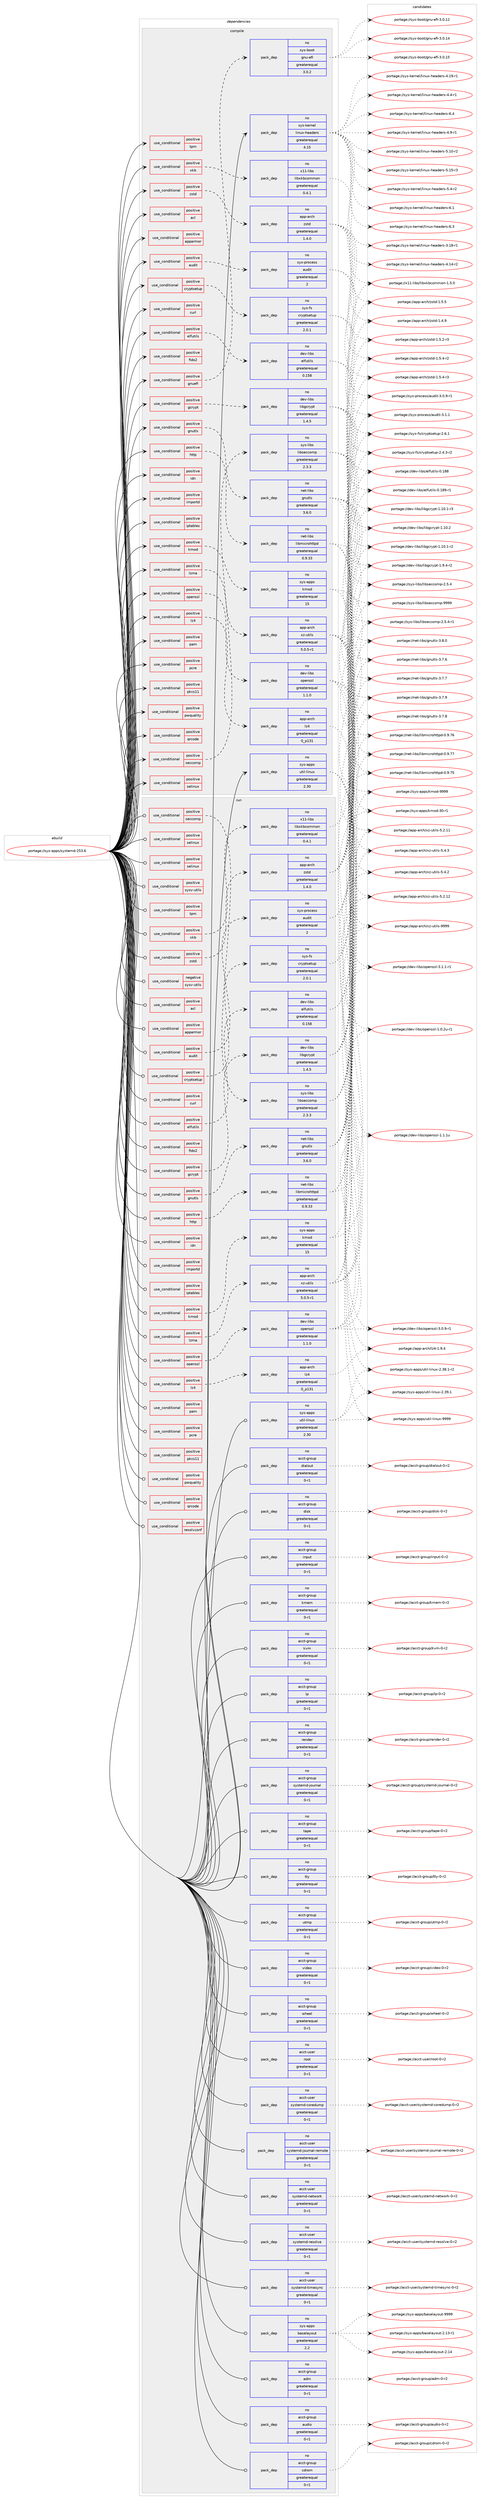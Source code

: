 digraph prolog {

# *************
# Graph options
# *************

newrank=true;
concentrate=true;
compound=true;
graph [rankdir=LR,fontname=Helvetica,fontsize=10,ranksep=1.5];#, ranksep=2.5, nodesep=0.2];
edge  [arrowhead=vee];
node  [fontname=Helvetica,fontsize=10];

# **********
# The ebuild
# **********

subgraph cluster_leftcol {
color=gray;
rank=same;
label=<<i>ebuild</i>>;
id [label="portage://sys-apps/systemd-253.6", color=red, width=4, href="../sys-apps/systemd-253.6.svg"];
}

# ****************
# The dependencies
# ****************

subgraph cluster_midcol {
color=gray;
label=<<i>dependencies</i>>;
subgraph cluster_compile {
fillcolor="#eeeeee";
style=filled;
label=<<i>compile</i>>;
subgraph cond509 {
dependency886 [label=<<TABLE BORDER="0" CELLBORDER="1" CELLSPACING="0" CELLPADDING="4"><TR><TD ROWSPAN="3" CELLPADDING="10">use_conditional</TD></TR><TR><TD>positive</TD></TR><TR><TD>acl</TD></TR></TABLE>>, shape=none, color=red];
# *** BEGIN UNKNOWN DEPENDENCY TYPE (TODO) ***
# dependency886 -> package_dependency(portage://sys-apps/systemd-253.6,install,no,sys-apps,acl,none,[,,],[slot(0),equal],[])
# *** END UNKNOWN DEPENDENCY TYPE (TODO) ***

}
id:e -> dependency886:w [weight=20,style="solid",arrowhead="vee"];
subgraph cond510 {
dependency887 [label=<<TABLE BORDER="0" CELLBORDER="1" CELLSPACING="0" CELLPADDING="4"><TR><TD ROWSPAN="3" CELLPADDING="10">use_conditional</TD></TR><TR><TD>positive</TD></TR><TR><TD>apparmor</TD></TR></TABLE>>, shape=none, color=red];
# *** BEGIN UNKNOWN DEPENDENCY TYPE (TODO) ***
# dependency887 -> package_dependency(portage://sys-apps/systemd-253.6,install,no,sys-libs,libapparmor,none,[,,],[slot(0),equal],[])
# *** END UNKNOWN DEPENDENCY TYPE (TODO) ***

}
id:e -> dependency887:w [weight=20,style="solid",arrowhead="vee"];
subgraph cond511 {
dependency888 [label=<<TABLE BORDER="0" CELLBORDER="1" CELLSPACING="0" CELLPADDING="4"><TR><TD ROWSPAN="3" CELLPADDING="10">use_conditional</TD></TR><TR><TD>positive</TD></TR><TR><TD>audit</TD></TR></TABLE>>, shape=none, color=red];
subgraph pack367 {
dependency889 [label=<<TABLE BORDER="0" CELLBORDER="1" CELLSPACING="0" CELLPADDING="4" WIDTH="220"><TR><TD ROWSPAN="6" CELLPADDING="30">pack_dep</TD></TR><TR><TD WIDTH="110">no</TD></TR><TR><TD>sys-process</TD></TR><TR><TD>audit</TD></TR><TR><TD>greaterequal</TD></TR><TR><TD>2</TD></TR></TABLE>>, shape=none, color=blue];
}
dependency888:e -> dependency889:w [weight=20,style="dashed",arrowhead="vee"];
}
id:e -> dependency888:w [weight=20,style="solid",arrowhead="vee"];
subgraph cond512 {
dependency890 [label=<<TABLE BORDER="0" CELLBORDER="1" CELLSPACING="0" CELLPADDING="4"><TR><TD ROWSPAN="3" CELLPADDING="10">use_conditional</TD></TR><TR><TD>positive</TD></TR><TR><TD>cryptsetup</TD></TR></TABLE>>, shape=none, color=red];
subgraph pack368 {
dependency891 [label=<<TABLE BORDER="0" CELLBORDER="1" CELLSPACING="0" CELLPADDING="4" WIDTH="220"><TR><TD ROWSPAN="6" CELLPADDING="30">pack_dep</TD></TR><TR><TD WIDTH="110">no</TD></TR><TR><TD>sys-fs</TD></TR><TR><TD>cryptsetup</TD></TR><TR><TD>greaterequal</TD></TR><TR><TD>2.0.1</TD></TR></TABLE>>, shape=none, color=blue];
}
dependency890:e -> dependency891:w [weight=20,style="dashed",arrowhead="vee"];
}
id:e -> dependency890:w [weight=20,style="solid",arrowhead="vee"];
subgraph cond513 {
dependency892 [label=<<TABLE BORDER="0" CELLBORDER="1" CELLSPACING="0" CELLPADDING="4"><TR><TD ROWSPAN="3" CELLPADDING="10">use_conditional</TD></TR><TR><TD>positive</TD></TR><TR><TD>curl</TD></TR></TABLE>>, shape=none, color=red];
# *** BEGIN UNKNOWN DEPENDENCY TYPE (TODO) ***
# dependency892 -> package_dependency(portage://sys-apps/systemd-253.6,install,no,net-misc,curl,none,[,,],[slot(0),equal],[])
# *** END UNKNOWN DEPENDENCY TYPE (TODO) ***

}
id:e -> dependency892:w [weight=20,style="solid",arrowhead="vee"];
subgraph cond514 {
dependency893 [label=<<TABLE BORDER="0" CELLBORDER="1" CELLSPACING="0" CELLPADDING="4"><TR><TD ROWSPAN="3" CELLPADDING="10">use_conditional</TD></TR><TR><TD>positive</TD></TR><TR><TD>elfutils</TD></TR></TABLE>>, shape=none, color=red];
subgraph pack369 {
dependency894 [label=<<TABLE BORDER="0" CELLBORDER="1" CELLSPACING="0" CELLPADDING="4" WIDTH="220"><TR><TD ROWSPAN="6" CELLPADDING="30">pack_dep</TD></TR><TR><TD WIDTH="110">no</TD></TR><TR><TD>dev-libs</TD></TR><TR><TD>elfutils</TD></TR><TR><TD>greaterequal</TD></TR><TR><TD>0.158</TD></TR></TABLE>>, shape=none, color=blue];
}
dependency893:e -> dependency894:w [weight=20,style="dashed",arrowhead="vee"];
}
id:e -> dependency893:w [weight=20,style="solid",arrowhead="vee"];
subgraph cond515 {
dependency895 [label=<<TABLE BORDER="0" CELLBORDER="1" CELLSPACING="0" CELLPADDING="4"><TR><TD ROWSPAN="3" CELLPADDING="10">use_conditional</TD></TR><TR><TD>positive</TD></TR><TR><TD>fido2</TD></TR></TABLE>>, shape=none, color=red];
# *** BEGIN UNKNOWN DEPENDENCY TYPE (TODO) ***
# dependency895 -> package_dependency(portage://sys-apps/systemd-253.6,install,no,dev-libs,libfido2,none,[,,],[slot(0),equal],[])
# *** END UNKNOWN DEPENDENCY TYPE (TODO) ***

}
id:e -> dependency895:w [weight=20,style="solid",arrowhead="vee"];
subgraph cond516 {
dependency896 [label=<<TABLE BORDER="0" CELLBORDER="1" CELLSPACING="0" CELLPADDING="4"><TR><TD ROWSPAN="3" CELLPADDING="10">use_conditional</TD></TR><TR><TD>positive</TD></TR><TR><TD>gcrypt</TD></TR></TABLE>>, shape=none, color=red];
subgraph pack370 {
dependency897 [label=<<TABLE BORDER="0" CELLBORDER="1" CELLSPACING="0" CELLPADDING="4" WIDTH="220"><TR><TD ROWSPAN="6" CELLPADDING="30">pack_dep</TD></TR><TR><TD WIDTH="110">no</TD></TR><TR><TD>dev-libs</TD></TR><TR><TD>libgcrypt</TD></TR><TR><TD>greaterequal</TD></TR><TR><TD>1.4.5</TD></TR></TABLE>>, shape=none, color=blue];
}
dependency896:e -> dependency897:w [weight=20,style="dashed",arrowhead="vee"];
}
id:e -> dependency896:w [weight=20,style="solid",arrowhead="vee"];
subgraph cond517 {
dependency898 [label=<<TABLE BORDER="0" CELLBORDER="1" CELLSPACING="0" CELLPADDING="4"><TR><TD ROWSPAN="3" CELLPADDING="10">use_conditional</TD></TR><TR><TD>positive</TD></TR><TR><TD>gnuefi</TD></TR></TABLE>>, shape=none, color=red];
subgraph pack371 {
dependency899 [label=<<TABLE BORDER="0" CELLBORDER="1" CELLSPACING="0" CELLPADDING="4" WIDTH="220"><TR><TD ROWSPAN="6" CELLPADDING="30">pack_dep</TD></TR><TR><TD WIDTH="110">no</TD></TR><TR><TD>sys-boot</TD></TR><TR><TD>gnu-efi</TD></TR><TR><TD>greaterequal</TD></TR><TR><TD>3.0.2</TD></TR></TABLE>>, shape=none, color=blue];
}
dependency898:e -> dependency899:w [weight=20,style="dashed",arrowhead="vee"];
}
id:e -> dependency898:w [weight=20,style="solid",arrowhead="vee"];
subgraph cond518 {
dependency900 [label=<<TABLE BORDER="0" CELLBORDER="1" CELLSPACING="0" CELLPADDING="4"><TR><TD ROWSPAN="3" CELLPADDING="10">use_conditional</TD></TR><TR><TD>positive</TD></TR><TR><TD>gnutls</TD></TR></TABLE>>, shape=none, color=red];
subgraph pack372 {
dependency901 [label=<<TABLE BORDER="0" CELLBORDER="1" CELLSPACING="0" CELLPADDING="4" WIDTH="220"><TR><TD ROWSPAN="6" CELLPADDING="30">pack_dep</TD></TR><TR><TD WIDTH="110">no</TD></TR><TR><TD>net-libs</TD></TR><TR><TD>gnutls</TD></TR><TR><TD>greaterequal</TD></TR><TR><TD>3.6.0</TD></TR></TABLE>>, shape=none, color=blue];
}
dependency900:e -> dependency901:w [weight=20,style="dashed",arrowhead="vee"];
}
id:e -> dependency900:w [weight=20,style="solid",arrowhead="vee"];
subgraph cond519 {
dependency902 [label=<<TABLE BORDER="0" CELLBORDER="1" CELLSPACING="0" CELLPADDING="4"><TR><TD ROWSPAN="3" CELLPADDING="10">use_conditional</TD></TR><TR><TD>positive</TD></TR><TR><TD>http</TD></TR></TABLE>>, shape=none, color=red];
subgraph pack373 {
dependency903 [label=<<TABLE BORDER="0" CELLBORDER="1" CELLSPACING="0" CELLPADDING="4" WIDTH="220"><TR><TD ROWSPAN="6" CELLPADDING="30">pack_dep</TD></TR><TR><TD WIDTH="110">no</TD></TR><TR><TD>net-libs</TD></TR><TR><TD>libmicrohttpd</TD></TR><TR><TD>greaterequal</TD></TR><TR><TD>0.9.33</TD></TR></TABLE>>, shape=none, color=blue];
}
dependency902:e -> dependency903:w [weight=20,style="dashed",arrowhead="vee"];
}
id:e -> dependency902:w [weight=20,style="solid",arrowhead="vee"];
subgraph cond520 {
dependency904 [label=<<TABLE BORDER="0" CELLBORDER="1" CELLSPACING="0" CELLPADDING="4"><TR><TD ROWSPAN="3" CELLPADDING="10">use_conditional</TD></TR><TR><TD>positive</TD></TR><TR><TD>idn</TD></TR></TABLE>>, shape=none, color=red];
# *** BEGIN UNKNOWN DEPENDENCY TYPE (TODO) ***
# dependency904 -> package_dependency(portage://sys-apps/systemd-253.6,install,no,net-dns,libidn2,none,[,,],any_same_slot,[])
# *** END UNKNOWN DEPENDENCY TYPE (TODO) ***

}
id:e -> dependency904:w [weight=20,style="solid",arrowhead="vee"];
subgraph cond521 {
dependency905 [label=<<TABLE BORDER="0" CELLBORDER="1" CELLSPACING="0" CELLPADDING="4"><TR><TD ROWSPAN="3" CELLPADDING="10">use_conditional</TD></TR><TR><TD>positive</TD></TR><TR><TD>importd</TD></TR></TABLE>>, shape=none, color=red];
# *** BEGIN UNKNOWN DEPENDENCY TYPE (TODO) ***
# dependency905 -> package_dependency(portage://sys-apps/systemd-253.6,install,no,app-arch,bzip2,none,[,,],[slot(0),equal],[])
# *** END UNKNOWN DEPENDENCY TYPE (TODO) ***

# *** BEGIN UNKNOWN DEPENDENCY TYPE (TODO) ***
# dependency905 -> package_dependency(portage://sys-apps/systemd-253.6,install,no,sys-libs,zlib,none,[,,],[slot(0),equal],[])
# *** END UNKNOWN DEPENDENCY TYPE (TODO) ***

}
id:e -> dependency905:w [weight=20,style="solid",arrowhead="vee"];
subgraph cond522 {
dependency906 [label=<<TABLE BORDER="0" CELLBORDER="1" CELLSPACING="0" CELLPADDING="4"><TR><TD ROWSPAN="3" CELLPADDING="10">use_conditional</TD></TR><TR><TD>positive</TD></TR><TR><TD>iptables</TD></TR></TABLE>>, shape=none, color=red];
# *** BEGIN UNKNOWN DEPENDENCY TYPE (TODO) ***
# dependency906 -> package_dependency(portage://sys-apps/systemd-253.6,install,no,net-firewall,iptables,none,[,,],[slot(0),equal],[])
# *** END UNKNOWN DEPENDENCY TYPE (TODO) ***

}
id:e -> dependency906:w [weight=20,style="solid",arrowhead="vee"];
subgraph cond523 {
dependency907 [label=<<TABLE BORDER="0" CELLBORDER="1" CELLSPACING="0" CELLPADDING="4"><TR><TD ROWSPAN="3" CELLPADDING="10">use_conditional</TD></TR><TR><TD>positive</TD></TR><TR><TD>kmod</TD></TR></TABLE>>, shape=none, color=red];
subgraph pack374 {
dependency908 [label=<<TABLE BORDER="0" CELLBORDER="1" CELLSPACING="0" CELLPADDING="4" WIDTH="220"><TR><TD ROWSPAN="6" CELLPADDING="30">pack_dep</TD></TR><TR><TD WIDTH="110">no</TD></TR><TR><TD>sys-apps</TD></TR><TR><TD>kmod</TD></TR><TR><TD>greaterequal</TD></TR><TR><TD>15</TD></TR></TABLE>>, shape=none, color=blue];
}
dependency907:e -> dependency908:w [weight=20,style="dashed",arrowhead="vee"];
}
id:e -> dependency907:w [weight=20,style="solid",arrowhead="vee"];
subgraph cond524 {
dependency909 [label=<<TABLE BORDER="0" CELLBORDER="1" CELLSPACING="0" CELLPADDING="4"><TR><TD ROWSPAN="3" CELLPADDING="10">use_conditional</TD></TR><TR><TD>positive</TD></TR><TR><TD>lz4</TD></TR></TABLE>>, shape=none, color=red];
subgraph pack375 {
dependency910 [label=<<TABLE BORDER="0" CELLBORDER="1" CELLSPACING="0" CELLPADDING="4" WIDTH="220"><TR><TD ROWSPAN="6" CELLPADDING="30">pack_dep</TD></TR><TR><TD WIDTH="110">no</TD></TR><TR><TD>app-arch</TD></TR><TR><TD>lz4</TD></TR><TR><TD>greaterequal</TD></TR><TR><TD>0_p131</TD></TR></TABLE>>, shape=none, color=blue];
}
dependency909:e -> dependency910:w [weight=20,style="dashed",arrowhead="vee"];
}
id:e -> dependency909:w [weight=20,style="solid",arrowhead="vee"];
subgraph cond525 {
dependency911 [label=<<TABLE BORDER="0" CELLBORDER="1" CELLSPACING="0" CELLPADDING="4"><TR><TD ROWSPAN="3" CELLPADDING="10">use_conditional</TD></TR><TR><TD>positive</TD></TR><TR><TD>lzma</TD></TR></TABLE>>, shape=none, color=red];
subgraph pack376 {
dependency912 [label=<<TABLE BORDER="0" CELLBORDER="1" CELLSPACING="0" CELLPADDING="4" WIDTH="220"><TR><TD ROWSPAN="6" CELLPADDING="30">pack_dep</TD></TR><TR><TD WIDTH="110">no</TD></TR><TR><TD>app-arch</TD></TR><TR><TD>xz-utils</TD></TR><TR><TD>greaterequal</TD></TR><TR><TD>5.0.5-r1</TD></TR></TABLE>>, shape=none, color=blue];
}
dependency911:e -> dependency912:w [weight=20,style="dashed",arrowhead="vee"];
}
id:e -> dependency911:w [weight=20,style="solid",arrowhead="vee"];
subgraph cond526 {
dependency913 [label=<<TABLE BORDER="0" CELLBORDER="1" CELLSPACING="0" CELLPADDING="4"><TR><TD ROWSPAN="3" CELLPADDING="10">use_conditional</TD></TR><TR><TD>positive</TD></TR><TR><TD>openssl</TD></TR></TABLE>>, shape=none, color=red];
subgraph pack377 {
dependency914 [label=<<TABLE BORDER="0" CELLBORDER="1" CELLSPACING="0" CELLPADDING="4" WIDTH="220"><TR><TD ROWSPAN="6" CELLPADDING="30">pack_dep</TD></TR><TR><TD WIDTH="110">no</TD></TR><TR><TD>dev-libs</TD></TR><TR><TD>openssl</TD></TR><TR><TD>greaterequal</TD></TR><TR><TD>1.1.0</TD></TR></TABLE>>, shape=none, color=blue];
}
dependency913:e -> dependency914:w [weight=20,style="dashed",arrowhead="vee"];
}
id:e -> dependency913:w [weight=20,style="solid",arrowhead="vee"];
subgraph cond527 {
dependency915 [label=<<TABLE BORDER="0" CELLBORDER="1" CELLSPACING="0" CELLPADDING="4"><TR><TD ROWSPAN="3" CELLPADDING="10">use_conditional</TD></TR><TR><TD>positive</TD></TR><TR><TD>pam</TD></TR></TABLE>>, shape=none, color=red];
# *** BEGIN UNKNOWN DEPENDENCY TYPE (TODO) ***
# dependency915 -> package_dependency(portage://sys-apps/systemd-253.6,install,no,sys-libs,pam,none,[,,],any_same_slot,[use(optenable(abi_x86_32),negative),use(optenable(abi_x86_64),negative),use(optenable(abi_x86_x32),negative),use(optenable(abi_mips_n32),negative),use(optenable(abi_mips_n64),negative),use(optenable(abi_mips_o32),negative),use(optenable(abi_s390_32),negative),use(optenable(abi_s390_64),negative)])
# *** END UNKNOWN DEPENDENCY TYPE (TODO) ***

}
id:e -> dependency915:w [weight=20,style="solid",arrowhead="vee"];
subgraph cond528 {
dependency916 [label=<<TABLE BORDER="0" CELLBORDER="1" CELLSPACING="0" CELLPADDING="4"><TR><TD ROWSPAN="3" CELLPADDING="10">use_conditional</TD></TR><TR><TD>positive</TD></TR><TR><TD>pcre</TD></TR></TABLE>>, shape=none, color=red];
# *** BEGIN UNKNOWN DEPENDENCY TYPE (TODO) ***
# dependency916 -> package_dependency(portage://sys-apps/systemd-253.6,install,no,dev-libs,libpcre2,none,[,,],[],[])
# *** END UNKNOWN DEPENDENCY TYPE (TODO) ***

}
id:e -> dependency916:w [weight=20,style="solid",arrowhead="vee"];
subgraph cond529 {
dependency917 [label=<<TABLE BORDER="0" CELLBORDER="1" CELLSPACING="0" CELLPADDING="4"><TR><TD ROWSPAN="3" CELLPADDING="10">use_conditional</TD></TR><TR><TD>positive</TD></TR><TR><TD>pkcs11</TD></TR></TABLE>>, shape=none, color=red];
# *** BEGIN UNKNOWN DEPENDENCY TYPE (TODO) ***
# dependency917 -> package_dependency(portage://sys-apps/systemd-253.6,install,no,app-crypt,p11-kit,none,[,,],[slot(0),equal],[])
# *** END UNKNOWN DEPENDENCY TYPE (TODO) ***

}
id:e -> dependency917:w [weight=20,style="solid",arrowhead="vee"];
subgraph cond530 {
dependency918 [label=<<TABLE BORDER="0" CELLBORDER="1" CELLSPACING="0" CELLPADDING="4"><TR><TD ROWSPAN="3" CELLPADDING="10">use_conditional</TD></TR><TR><TD>positive</TD></TR><TR><TD>pwquality</TD></TR></TABLE>>, shape=none, color=red];
# *** BEGIN UNKNOWN DEPENDENCY TYPE (TODO) ***
# dependency918 -> package_dependency(portage://sys-apps/systemd-253.6,install,no,dev-libs,libpwquality,none,[,,],[slot(0),equal],[])
# *** END UNKNOWN DEPENDENCY TYPE (TODO) ***

}
id:e -> dependency918:w [weight=20,style="solid",arrowhead="vee"];
subgraph cond531 {
dependency919 [label=<<TABLE BORDER="0" CELLBORDER="1" CELLSPACING="0" CELLPADDING="4"><TR><TD ROWSPAN="3" CELLPADDING="10">use_conditional</TD></TR><TR><TD>positive</TD></TR><TR><TD>qrcode</TD></TR></TABLE>>, shape=none, color=red];
# *** BEGIN UNKNOWN DEPENDENCY TYPE (TODO) ***
# dependency919 -> package_dependency(portage://sys-apps/systemd-253.6,install,no,media-gfx,qrencode,none,[,,],[slot(0),equal],[])
# *** END UNKNOWN DEPENDENCY TYPE (TODO) ***

}
id:e -> dependency919:w [weight=20,style="solid",arrowhead="vee"];
subgraph cond532 {
dependency920 [label=<<TABLE BORDER="0" CELLBORDER="1" CELLSPACING="0" CELLPADDING="4"><TR><TD ROWSPAN="3" CELLPADDING="10">use_conditional</TD></TR><TR><TD>positive</TD></TR><TR><TD>seccomp</TD></TR></TABLE>>, shape=none, color=red];
subgraph pack378 {
dependency921 [label=<<TABLE BORDER="0" CELLBORDER="1" CELLSPACING="0" CELLPADDING="4" WIDTH="220"><TR><TD ROWSPAN="6" CELLPADDING="30">pack_dep</TD></TR><TR><TD WIDTH="110">no</TD></TR><TR><TD>sys-libs</TD></TR><TR><TD>libseccomp</TD></TR><TR><TD>greaterequal</TD></TR><TR><TD>2.3.3</TD></TR></TABLE>>, shape=none, color=blue];
}
dependency920:e -> dependency921:w [weight=20,style="dashed",arrowhead="vee"];
}
id:e -> dependency920:w [weight=20,style="solid",arrowhead="vee"];
subgraph cond533 {
dependency922 [label=<<TABLE BORDER="0" CELLBORDER="1" CELLSPACING="0" CELLPADDING="4"><TR><TD ROWSPAN="3" CELLPADDING="10">use_conditional</TD></TR><TR><TD>positive</TD></TR><TR><TD>selinux</TD></TR></TABLE>>, shape=none, color=red];
# *** BEGIN UNKNOWN DEPENDENCY TYPE (TODO) ***
# dependency922 -> package_dependency(portage://sys-apps/systemd-253.6,install,no,sys-libs,libselinux,none,[,,],[slot(0),equal],[])
# *** END UNKNOWN DEPENDENCY TYPE (TODO) ***

}
id:e -> dependency922:w [weight=20,style="solid",arrowhead="vee"];
subgraph cond534 {
dependency923 [label=<<TABLE BORDER="0" CELLBORDER="1" CELLSPACING="0" CELLPADDING="4"><TR><TD ROWSPAN="3" CELLPADDING="10">use_conditional</TD></TR><TR><TD>positive</TD></TR><TR><TD>tpm</TD></TR></TABLE>>, shape=none, color=red];
# *** BEGIN UNKNOWN DEPENDENCY TYPE (TODO) ***
# dependency923 -> package_dependency(portage://sys-apps/systemd-253.6,install,no,app-crypt,tpm2-tss,none,[,,],[slot(0),equal],[])
# *** END UNKNOWN DEPENDENCY TYPE (TODO) ***

}
id:e -> dependency923:w [weight=20,style="solid",arrowhead="vee"];
subgraph cond535 {
dependency924 [label=<<TABLE BORDER="0" CELLBORDER="1" CELLSPACING="0" CELLPADDING="4"><TR><TD ROWSPAN="3" CELLPADDING="10">use_conditional</TD></TR><TR><TD>positive</TD></TR><TR><TD>xkb</TD></TR></TABLE>>, shape=none, color=red];
subgraph pack379 {
dependency925 [label=<<TABLE BORDER="0" CELLBORDER="1" CELLSPACING="0" CELLPADDING="4" WIDTH="220"><TR><TD ROWSPAN="6" CELLPADDING="30">pack_dep</TD></TR><TR><TD WIDTH="110">no</TD></TR><TR><TD>x11-libs</TD></TR><TR><TD>libxkbcommon</TD></TR><TR><TD>greaterequal</TD></TR><TR><TD>0.4.1</TD></TR></TABLE>>, shape=none, color=blue];
}
dependency924:e -> dependency925:w [weight=20,style="dashed",arrowhead="vee"];
}
id:e -> dependency924:w [weight=20,style="solid",arrowhead="vee"];
subgraph cond536 {
dependency926 [label=<<TABLE BORDER="0" CELLBORDER="1" CELLSPACING="0" CELLPADDING="4"><TR><TD ROWSPAN="3" CELLPADDING="10">use_conditional</TD></TR><TR><TD>positive</TD></TR><TR><TD>zstd</TD></TR></TABLE>>, shape=none, color=red];
subgraph pack380 {
dependency927 [label=<<TABLE BORDER="0" CELLBORDER="1" CELLSPACING="0" CELLPADDING="4" WIDTH="220"><TR><TD ROWSPAN="6" CELLPADDING="30">pack_dep</TD></TR><TR><TD WIDTH="110">no</TD></TR><TR><TD>app-arch</TD></TR><TR><TD>zstd</TD></TR><TR><TD>greaterequal</TD></TR><TR><TD>1.4.0</TD></TR></TABLE>>, shape=none, color=blue];
}
dependency926:e -> dependency927:w [weight=20,style="dashed",arrowhead="vee"];
}
id:e -> dependency926:w [weight=20,style="solid",arrowhead="vee"];
subgraph pack381 {
dependency928 [label=<<TABLE BORDER="0" CELLBORDER="1" CELLSPACING="0" CELLPADDING="4" WIDTH="220"><TR><TD ROWSPAN="6" CELLPADDING="30">pack_dep</TD></TR><TR><TD WIDTH="110">no</TD></TR><TR><TD>sys-apps</TD></TR><TR><TD>util-linux</TD></TR><TR><TD>greaterequal</TD></TR><TR><TD>2.30</TD></TR></TABLE>>, shape=none, color=blue];
}
id:e -> dependency928:w [weight=20,style="solid",arrowhead="vee"];
subgraph pack382 {
dependency929 [label=<<TABLE BORDER="0" CELLBORDER="1" CELLSPACING="0" CELLPADDING="4" WIDTH="220"><TR><TD ROWSPAN="6" CELLPADDING="30">pack_dep</TD></TR><TR><TD WIDTH="110">no</TD></TR><TR><TD>sys-kernel</TD></TR><TR><TD>linux-headers</TD></TR><TR><TD>greaterequal</TD></TR><TR><TD>4.15</TD></TR></TABLE>>, shape=none, color=blue];
}
id:e -> dependency929:w [weight=20,style="solid",arrowhead="vee"];
# *** BEGIN UNKNOWN DEPENDENCY TYPE (TODO) ***
# id -> package_dependency(portage://sys-apps/systemd-253.6,install,no,sys-libs,libcap,none,[,,],[slot(0),equal],[use(optenable(abi_x86_32),negative),use(optenable(abi_x86_64),negative),use(optenable(abi_x86_x32),negative),use(optenable(abi_mips_n32),negative),use(optenable(abi_mips_n64),negative),use(optenable(abi_mips_o32),negative),use(optenable(abi_s390_32),negative),use(optenable(abi_s390_64),negative)])
# *** END UNKNOWN DEPENDENCY TYPE (TODO) ***

# *** BEGIN UNKNOWN DEPENDENCY TYPE (TODO) ***
# id -> package_dependency(portage://sys-apps/systemd-253.6,install,no,virtual,libcrypt,none,[,,],any_same_slot,[use(optenable(abi_x86_32),negative),use(optenable(abi_x86_64),negative),use(optenable(abi_x86_x32),negative),use(optenable(abi_mips_n32),negative),use(optenable(abi_mips_n64),negative),use(optenable(abi_mips_o32),negative),use(optenable(abi_s390_32),negative),use(optenable(abi_s390_64),negative)])
# *** END UNKNOWN DEPENDENCY TYPE (TODO) ***

}
subgraph cluster_compileandrun {
fillcolor="#eeeeee";
style=filled;
label=<<i>compile and run</i>>;
}
subgraph cluster_run {
fillcolor="#eeeeee";
style=filled;
label=<<i>run</i>>;
subgraph cond537 {
dependency930 [label=<<TABLE BORDER="0" CELLBORDER="1" CELLSPACING="0" CELLPADDING="4"><TR><TD ROWSPAN="3" CELLPADDING="10">use_conditional</TD></TR><TR><TD>negative</TD></TR><TR><TD>sysv-utils</TD></TR></TABLE>>, shape=none, color=red];
# *** BEGIN UNKNOWN DEPENDENCY TYPE (TODO) ***
# dependency930 -> package_dependency(portage://sys-apps/systemd-253.6,run,no,sys-apps,sysvinit,none,[,,],[],[])
# *** END UNKNOWN DEPENDENCY TYPE (TODO) ***

}
id:e -> dependency930:w [weight=20,style="solid",arrowhead="odot"];
subgraph cond538 {
dependency931 [label=<<TABLE BORDER="0" CELLBORDER="1" CELLSPACING="0" CELLPADDING="4"><TR><TD ROWSPAN="3" CELLPADDING="10">use_conditional</TD></TR><TR><TD>positive</TD></TR><TR><TD>acl</TD></TR></TABLE>>, shape=none, color=red];
# *** BEGIN UNKNOWN DEPENDENCY TYPE (TODO) ***
# dependency931 -> package_dependency(portage://sys-apps/systemd-253.6,run,no,sys-apps,acl,none,[,,],[slot(0),equal],[])
# *** END UNKNOWN DEPENDENCY TYPE (TODO) ***

}
id:e -> dependency931:w [weight=20,style="solid",arrowhead="odot"];
subgraph cond539 {
dependency932 [label=<<TABLE BORDER="0" CELLBORDER="1" CELLSPACING="0" CELLPADDING="4"><TR><TD ROWSPAN="3" CELLPADDING="10">use_conditional</TD></TR><TR><TD>positive</TD></TR><TR><TD>apparmor</TD></TR></TABLE>>, shape=none, color=red];
# *** BEGIN UNKNOWN DEPENDENCY TYPE (TODO) ***
# dependency932 -> package_dependency(portage://sys-apps/systemd-253.6,run,no,sys-libs,libapparmor,none,[,,],[slot(0),equal],[])
# *** END UNKNOWN DEPENDENCY TYPE (TODO) ***

}
id:e -> dependency932:w [weight=20,style="solid",arrowhead="odot"];
subgraph cond540 {
dependency933 [label=<<TABLE BORDER="0" CELLBORDER="1" CELLSPACING="0" CELLPADDING="4"><TR><TD ROWSPAN="3" CELLPADDING="10">use_conditional</TD></TR><TR><TD>positive</TD></TR><TR><TD>audit</TD></TR></TABLE>>, shape=none, color=red];
subgraph pack383 {
dependency934 [label=<<TABLE BORDER="0" CELLBORDER="1" CELLSPACING="0" CELLPADDING="4" WIDTH="220"><TR><TD ROWSPAN="6" CELLPADDING="30">pack_dep</TD></TR><TR><TD WIDTH="110">no</TD></TR><TR><TD>sys-process</TD></TR><TR><TD>audit</TD></TR><TR><TD>greaterequal</TD></TR><TR><TD>2</TD></TR></TABLE>>, shape=none, color=blue];
}
dependency933:e -> dependency934:w [weight=20,style="dashed",arrowhead="vee"];
}
id:e -> dependency933:w [weight=20,style="solid",arrowhead="odot"];
subgraph cond541 {
dependency935 [label=<<TABLE BORDER="0" CELLBORDER="1" CELLSPACING="0" CELLPADDING="4"><TR><TD ROWSPAN="3" CELLPADDING="10">use_conditional</TD></TR><TR><TD>positive</TD></TR><TR><TD>cryptsetup</TD></TR></TABLE>>, shape=none, color=red];
subgraph pack384 {
dependency936 [label=<<TABLE BORDER="0" CELLBORDER="1" CELLSPACING="0" CELLPADDING="4" WIDTH="220"><TR><TD ROWSPAN="6" CELLPADDING="30">pack_dep</TD></TR><TR><TD WIDTH="110">no</TD></TR><TR><TD>sys-fs</TD></TR><TR><TD>cryptsetup</TD></TR><TR><TD>greaterequal</TD></TR><TR><TD>2.0.1</TD></TR></TABLE>>, shape=none, color=blue];
}
dependency935:e -> dependency936:w [weight=20,style="dashed",arrowhead="vee"];
}
id:e -> dependency935:w [weight=20,style="solid",arrowhead="odot"];
subgraph cond542 {
dependency937 [label=<<TABLE BORDER="0" CELLBORDER="1" CELLSPACING="0" CELLPADDING="4"><TR><TD ROWSPAN="3" CELLPADDING="10">use_conditional</TD></TR><TR><TD>positive</TD></TR><TR><TD>curl</TD></TR></TABLE>>, shape=none, color=red];
# *** BEGIN UNKNOWN DEPENDENCY TYPE (TODO) ***
# dependency937 -> package_dependency(portage://sys-apps/systemd-253.6,run,no,net-misc,curl,none,[,,],[slot(0),equal],[])
# *** END UNKNOWN DEPENDENCY TYPE (TODO) ***

}
id:e -> dependency937:w [weight=20,style="solid",arrowhead="odot"];
subgraph cond543 {
dependency938 [label=<<TABLE BORDER="0" CELLBORDER="1" CELLSPACING="0" CELLPADDING="4"><TR><TD ROWSPAN="3" CELLPADDING="10">use_conditional</TD></TR><TR><TD>positive</TD></TR><TR><TD>elfutils</TD></TR></TABLE>>, shape=none, color=red];
subgraph pack385 {
dependency939 [label=<<TABLE BORDER="0" CELLBORDER="1" CELLSPACING="0" CELLPADDING="4" WIDTH="220"><TR><TD ROWSPAN="6" CELLPADDING="30">pack_dep</TD></TR><TR><TD WIDTH="110">no</TD></TR><TR><TD>dev-libs</TD></TR><TR><TD>elfutils</TD></TR><TR><TD>greaterequal</TD></TR><TR><TD>0.158</TD></TR></TABLE>>, shape=none, color=blue];
}
dependency938:e -> dependency939:w [weight=20,style="dashed",arrowhead="vee"];
}
id:e -> dependency938:w [weight=20,style="solid",arrowhead="odot"];
subgraph cond544 {
dependency940 [label=<<TABLE BORDER="0" CELLBORDER="1" CELLSPACING="0" CELLPADDING="4"><TR><TD ROWSPAN="3" CELLPADDING="10">use_conditional</TD></TR><TR><TD>positive</TD></TR><TR><TD>fido2</TD></TR></TABLE>>, shape=none, color=red];
# *** BEGIN UNKNOWN DEPENDENCY TYPE (TODO) ***
# dependency940 -> package_dependency(portage://sys-apps/systemd-253.6,run,no,dev-libs,libfido2,none,[,,],[slot(0),equal],[])
# *** END UNKNOWN DEPENDENCY TYPE (TODO) ***

}
id:e -> dependency940:w [weight=20,style="solid",arrowhead="odot"];
subgraph cond545 {
dependency941 [label=<<TABLE BORDER="0" CELLBORDER="1" CELLSPACING="0" CELLPADDING="4"><TR><TD ROWSPAN="3" CELLPADDING="10">use_conditional</TD></TR><TR><TD>positive</TD></TR><TR><TD>gcrypt</TD></TR></TABLE>>, shape=none, color=red];
subgraph pack386 {
dependency942 [label=<<TABLE BORDER="0" CELLBORDER="1" CELLSPACING="0" CELLPADDING="4" WIDTH="220"><TR><TD ROWSPAN="6" CELLPADDING="30">pack_dep</TD></TR><TR><TD WIDTH="110">no</TD></TR><TR><TD>dev-libs</TD></TR><TR><TD>libgcrypt</TD></TR><TR><TD>greaterequal</TD></TR><TR><TD>1.4.5</TD></TR></TABLE>>, shape=none, color=blue];
}
dependency941:e -> dependency942:w [weight=20,style="dashed",arrowhead="vee"];
}
id:e -> dependency941:w [weight=20,style="solid",arrowhead="odot"];
subgraph cond546 {
dependency943 [label=<<TABLE BORDER="0" CELLBORDER="1" CELLSPACING="0" CELLPADDING="4"><TR><TD ROWSPAN="3" CELLPADDING="10">use_conditional</TD></TR><TR><TD>positive</TD></TR><TR><TD>gnutls</TD></TR></TABLE>>, shape=none, color=red];
subgraph pack387 {
dependency944 [label=<<TABLE BORDER="0" CELLBORDER="1" CELLSPACING="0" CELLPADDING="4" WIDTH="220"><TR><TD ROWSPAN="6" CELLPADDING="30">pack_dep</TD></TR><TR><TD WIDTH="110">no</TD></TR><TR><TD>net-libs</TD></TR><TR><TD>gnutls</TD></TR><TR><TD>greaterequal</TD></TR><TR><TD>3.6.0</TD></TR></TABLE>>, shape=none, color=blue];
}
dependency943:e -> dependency944:w [weight=20,style="dashed",arrowhead="vee"];
}
id:e -> dependency943:w [weight=20,style="solid",arrowhead="odot"];
subgraph cond547 {
dependency945 [label=<<TABLE BORDER="0" CELLBORDER="1" CELLSPACING="0" CELLPADDING="4"><TR><TD ROWSPAN="3" CELLPADDING="10">use_conditional</TD></TR><TR><TD>positive</TD></TR><TR><TD>http</TD></TR></TABLE>>, shape=none, color=red];
subgraph pack388 {
dependency946 [label=<<TABLE BORDER="0" CELLBORDER="1" CELLSPACING="0" CELLPADDING="4" WIDTH="220"><TR><TD ROWSPAN="6" CELLPADDING="30">pack_dep</TD></TR><TR><TD WIDTH="110">no</TD></TR><TR><TD>net-libs</TD></TR><TR><TD>libmicrohttpd</TD></TR><TR><TD>greaterequal</TD></TR><TR><TD>0.9.33</TD></TR></TABLE>>, shape=none, color=blue];
}
dependency945:e -> dependency946:w [weight=20,style="dashed",arrowhead="vee"];
}
id:e -> dependency945:w [weight=20,style="solid",arrowhead="odot"];
subgraph cond548 {
dependency947 [label=<<TABLE BORDER="0" CELLBORDER="1" CELLSPACING="0" CELLPADDING="4"><TR><TD ROWSPAN="3" CELLPADDING="10">use_conditional</TD></TR><TR><TD>positive</TD></TR><TR><TD>idn</TD></TR></TABLE>>, shape=none, color=red];
# *** BEGIN UNKNOWN DEPENDENCY TYPE (TODO) ***
# dependency947 -> package_dependency(portage://sys-apps/systemd-253.6,run,no,net-dns,libidn2,none,[,,],any_same_slot,[])
# *** END UNKNOWN DEPENDENCY TYPE (TODO) ***

}
id:e -> dependency947:w [weight=20,style="solid",arrowhead="odot"];
subgraph cond549 {
dependency948 [label=<<TABLE BORDER="0" CELLBORDER="1" CELLSPACING="0" CELLPADDING="4"><TR><TD ROWSPAN="3" CELLPADDING="10">use_conditional</TD></TR><TR><TD>positive</TD></TR><TR><TD>importd</TD></TR></TABLE>>, shape=none, color=red];
# *** BEGIN UNKNOWN DEPENDENCY TYPE (TODO) ***
# dependency948 -> package_dependency(portage://sys-apps/systemd-253.6,run,no,app-arch,bzip2,none,[,,],[slot(0),equal],[])
# *** END UNKNOWN DEPENDENCY TYPE (TODO) ***

# *** BEGIN UNKNOWN DEPENDENCY TYPE (TODO) ***
# dependency948 -> package_dependency(portage://sys-apps/systemd-253.6,run,no,sys-libs,zlib,none,[,,],[slot(0),equal],[])
# *** END UNKNOWN DEPENDENCY TYPE (TODO) ***

}
id:e -> dependency948:w [weight=20,style="solid",arrowhead="odot"];
subgraph cond550 {
dependency949 [label=<<TABLE BORDER="0" CELLBORDER="1" CELLSPACING="0" CELLPADDING="4"><TR><TD ROWSPAN="3" CELLPADDING="10">use_conditional</TD></TR><TR><TD>positive</TD></TR><TR><TD>iptables</TD></TR></TABLE>>, shape=none, color=red];
# *** BEGIN UNKNOWN DEPENDENCY TYPE (TODO) ***
# dependency949 -> package_dependency(portage://sys-apps/systemd-253.6,run,no,net-firewall,iptables,none,[,,],[slot(0),equal],[])
# *** END UNKNOWN DEPENDENCY TYPE (TODO) ***

}
id:e -> dependency949:w [weight=20,style="solid",arrowhead="odot"];
subgraph cond551 {
dependency950 [label=<<TABLE BORDER="0" CELLBORDER="1" CELLSPACING="0" CELLPADDING="4"><TR><TD ROWSPAN="3" CELLPADDING="10">use_conditional</TD></TR><TR><TD>positive</TD></TR><TR><TD>kmod</TD></TR></TABLE>>, shape=none, color=red];
subgraph pack389 {
dependency951 [label=<<TABLE BORDER="0" CELLBORDER="1" CELLSPACING="0" CELLPADDING="4" WIDTH="220"><TR><TD ROWSPAN="6" CELLPADDING="30">pack_dep</TD></TR><TR><TD WIDTH="110">no</TD></TR><TR><TD>sys-apps</TD></TR><TR><TD>kmod</TD></TR><TR><TD>greaterequal</TD></TR><TR><TD>15</TD></TR></TABLE>>, shape=none, color=blue];
}
dependency950:e -> dependency951:w [weight=20,style="dashed",arrowhead="vee"];
}
id:e -> dependency950:w [weight=20,style="solid",arrowhead="odot"];
subgraph cond552 {
dependency952 [label=<<TABLE BORDER="0" CELLBORDER="1" CELLSPACING="0" CELLPADDING="4"><TR><TD ROWSPAN="3" CELLPADDING="10">use_conditional</TD></TR><TR><TD>positive</TD></TR><TR><TD>lz4</TD></TR></TABLE>>, shape=none, color=red];
subgraph pack390 {
dependency953 [label=<<TABLE BORDER="0" CELLBORDER="1" CELLSPACING="0" CELLPADDING="4" WIDTH="220"><TR><TD ROWSPAN="6" CELLPADDING="30">pack_dep</TD></TR><TR><TD WIDTH="110">no</TD></TR><TR><TD>app-arch</TD></TR><TR><TD>lz4</TD></TR><TR><TD>greaterequal</TD></TR><TR><TD>0_p131</TD></TR></TABLE>>, shape=none, color=blue];
}
dependency952:e -> dependency953:w [weight=20,style="dashed",arrowhead="vee"];
}
id:e -> dependency952:w [weight=20,style="solid",arrowhead="odot"];
subgraph cond553 {
dependency954 [label=<<TABLE BORDER="0" CELLBORDER="1" CELLSPACING="0" CELLPADDING="4"><TR><TD ROWSPAN="3" CELLPADDING="10">use_conditional</TD></TR><TR><TD>positive</TD></TR><TR><TD>lzma</TD></TR></TABLE>>, shape=none, color=red];
subgraph pack391 {
dependency955 [label=<<TABLE BORDER="0" CELLBORDER="1" CELLSPACING="0" CELLPADDING="4" WIDTH="220"><TR><TD ROWSPAN="6" CELLPADDING="30">pack_dep</TD></TR><TR><TD WIDTH="110">no</TD></TR><TR><TD>app-arch</TD></TR><TR><TD>xz-utils</TD></TR><TR><TD>greaterequal</TD></TR><TR><TD>5.0.5-r1</TD></TR></TABLE>>, shape=none, color=blue];
}
dependency954:e -> dependency955:w [weight=20,style="dashed",arrowhead="vee"];
}
id:e -> dependency954:w [weight=20,style="solid",arrowhead="odot"];
subgraph cond554 {
dependency956 [label=<<TABLE BORDER="0" CELLBORDER="1" CELLSPACING="0" CELLPADDING="4"><TR><TD ROWSPAN="3" CELLPADDING="10">use_conditional</TD></TR><TR><TD>positive</TD></TR><TR><TD>openssl</TD></TR></TABLE>>, shape=none, color=red];
subgraph pack392 {
dependency957 [label=<<TABLE BORDER="0" CELLBORDER="1" CELLSPACING="0" CELLPADDING="4" WIDTH="220"><TR><TD ROWSPAN="6" CELLPADDING="30">pack_dep</TD></TR><TR><TD WIDTH="110">no</TD></TR><TR><TD>dev-libs</TD></TR><TR><TD>openssl</TD></TR><TR><TD>greaterequal</TD></TR><TR><TD>1.1.0</TD></TR></TABLE>>, shape=none, color=blue];
}
dependency956:e -> dependency957:w [weight=20,style="dashed",arrowhead="vee"];
}
id:e -> dependency956:w [weight=20,style="solid",arrowhead="odot"];
subgraph cond555 {
dependency958 [label=<<TABLE BORDER="0" CELLBORDER="1" CELLSPACING="0" CELLPADDING="4"><TR><TD ROWSPAN="3" CELLPADDING="10">use_conditional</TD></TR><TR><TD>positive</TD></TR><TR><TD>pam</TD></TR></TABLE>>, shape=none, color=red];
# *** BEGIN UNKNOWN DEPENDENCY TYPE (TODO) ***
# dependency958 -> package_dependency(portage://sys-apps/systemd-253.6,run,no,sys-libs,pam,none,[,,],any_same_slot,[use(optenable(abi_x86_32),negative),use(optenable(abi_x86_64),negative),use(optenable(abi_x86_x32),negative),use(optenable(abi_mips_n32),negative),use(optenable(abi_mips_n64),negative),use(optenable(abi_mips_o32),negative),use(optenable(abi_s390_32),negative),use(optenable(abi_s390_64),negative)])
# *** END UNKNOWN DEPENDENCY TYPE (TODO) ***

}
id:e -> dependency958:w [weight=20,style="solid",arrowhead="odot"];
subgraph cond556 {
dependency959 [label=<<TABLE BORDER="0" CELLBORDER="1" CELLSPACING="0" CELLPADDING="4"><TR><TD ROWSPAN="3" CELLPADDING="10">use_conditional</TD></TR><TR><TD>positive</TD></TR><TR><TD>pcre</TD></TR></TABLE>>, shape=none, color=red];
# *** BEGIN UNKNOWN DEPENDENCY TYPE (TODO) ***
# dependency959 -> package_dependency(portage://sys-apps/systemd-253.6,run,no,dev-libs,libpcre2,none,[,,],[],[])
# *** END UNKNOWN DEPENDENCY TYPE (TODO) ***

}
id:e -> dependency959:w [weight=20,style="solid",arrowhead="odot"];
subgraph cond557 {
dependency960 [label=<<TABLE BORDER="0" CELLBORDER="1" CELLSPACING="0" CELLPADDING="4"><TR><TD ROWSPAN="3" CELLPADDING="10">use_conditional</TD></TR><TR><TD>positive</TD></TR><TR><TD>pkcs11</TD></TR></TABLE>>, shape=none, color=red];
# *** BEGIN UNKNOWN DEPENDENCY TYPE (TODO) ***
# dependency960 -> package_dependency(portage://sys-apps/systemd-253.6,run,no,app-crypt,p11-kit,none,[,,],[slot(0),equal],[])
# *** END UNKNOWN DEPENDENCY TYPE (TODO) ***

}
id:e -> dependency960:w [weight=20,style="solid",arrowhead="odot"];
subgraph cond558 {
dependency961 [label=<<TABLE BORDER="0" CELLBORDER="1" CELLSPACING="0" CELLPADDING="4"><TR><TD ROWSPAN="3" CELLPADDING="10">use_conditional</TD></TR><TR><TD>positive</TD></TR><TR><TD>pwquality</TD></TR></TABLE>>, shape=none, color=red];
# *** BEGIN UNKNOWN DEPENDENCY TYPE (TODO) ***
# dependency961 -> package_dependency(portage://sys-apps/systemd-253.6,run,no,dev-libs,libpwquality,none,[,,],[slot(0),equal],[])
# *** END UNKNOWN DEPENDENCY TYPE (TODO) ***

}
id:e -> dependency961:w [weight=20,style="solid",arrowhead="odot"];
subgraph cond559 {
dependency962 [label=<<TABLE BORDER="0" CELLBORDER="1" CELLSPACING="0" CELLPADDING="4"><TR><TD ROWSPAN="3" CELLPADDING="10">use_conditional</TD></TR><TR><TD>positive</TD></TR><TR><TD>qrcode</TD></TR></TABLE>>, shape=none, color=red];
# *** BEGIN UNKNOWN DEPENDENCY TYPE (TODO) ***
# dependency962 -> package_dependency(portage://sys-apps/systemd-253.6,run,no,media-gfx,qrencode,none,[,,],[slot(0),equal],[])
# *** END UNKNOWN DEPENDENCY TYPE (TODO) ***

}
id:e -> dependency962:w [weight=20,style="solid",arrowhead="odot"];
subgraph cond560 {
dependency963 [label=<<TABLE BORDER="0" CELLBORDER="1" CELLSPACING="0" CELLPADDING="4"><TR><TD ROWSPAN="3" CELLPADDING="10">use_conditional</TD></TR><TR><TD>positive</TD></TR><TR><TD>resolvconf</TD></TR></TABLE>>, shape=none, color=red];
# *** BEGIN UNKNOWN DEPENDENCY TYPE (TODO) ***
# dependency963 -> package_dependency(portage://sys-apps/systemd-253.6,run,weak,net-dns,openresolv,none,[,,],[],[])
# *** END UNKNOWN DEPENDENCY TYPE (TODO) ***

}
id:e -> dependency963:w [weight=20,style="solid",arrowhead="odot"];
subgraph cond561 {
dependency964 [label=<<TABLE BORDER="0" CELLBORDER="1" CELLSPACING="0" CELLPADDING="4"><TR><TD ROWSPAN="3" CELLPADDING="10">use_conditional</TD></TR><TR><TD>positive</TD></TR><TR><TD>seccomp</TD></TR></TABLE>>, shape=none, color=red];
subgraph pack393 {
dependency965 [label=<<TABLE BORDER="0" CELLBORDER="1" CELLSPACING="0" CELLPADDING="4" WIDTH="220"><TR><TD ROWSPAN="6" CELLPADDING="30">pack_dep</TD></TR><TR><TD WIDTH="110">no</TD></TR><TR><TD>sys-libs</TD></TR><TR><TD>libseccomp</TD></TR><TR><TD>greaterequal</TD></TR><TR><TD>2.3.3</TD></TR></TABLE>>, shape=none, color=blue];
}
dependency964:e -> dependency965:w [weight=20,style="dashed",arrowhead="vee"];
}
id:e -> dependency964:w [weight=20,style="solid",arrowhead="odot"];
subgraph cond562 {
dependency966 [label=<<TABLE BORDER="0" CELLBORDER="1" CELLSPACING="0" CELLPADDING="4"><TR><TD ROWSPAN="3" CELLPADDING="10">use_conditional</TD></TR><TR><TD>positive</TD></TR><TR><TD>selinux</TD></TR></TABLE>>, shape=none, color=red];
# *** BEGIN UNKNOWN DEPENDENCY TYPE (TODO) ***
# dependency966 -> package_dependency(portage://sys-apps/systemd-253.6,run,no,sec-policy,selinux-base-policy,none,[,,],[],[use(enable(systemd),none)])
# *** END UNKNOWN DEPENDENCY TYPE (TODO) ***

# *** BEGIN UNKNOWN DEPENDENCY TYPE (TODO) ***
# dependency966 -> package_dependency(portage://sys-apps/systemd-253.6,run,no,sec-policy,selinux-ntp,none,[,,],[],[])
# *** END UNKNOWN DEPENDENCY TYPE (TODO) ***

}
id:e -> dependency966:w [weight=20,style="solid",arrowhead="odot"];
subgraph cond563 {
dependency967 [label=<<TABLE BORDER="0" CELLBORDER="1" CELLSPACING="0" CELLPADDING="4"><TR><TD ROWSPAN="3" CELLPADDING="10">use_conditional</TD></TR><TR><TD>positive</TD></TR><TR><TD>selinux</TD></TR></TABLE>>, shape=none, color=red];
# *** BEGIN UNKNOWN DEPENDENCY TYPE (TODO) ***
# dependency967 -> package_dependency(portage://sys-apps/systemd-253.6,run,no,sys-libs,libselinux,none,[,,],[slot(0),equal],[])
# *** END UNKNOWN DEPENDENCY TYPE (TODO) ***

}
id:e -> dependency967:w [weight=20,style="solid",arrowhead="odot"];
subgraph cond564 {
dependency968 [label=<<TABLE BORDER="0" CELLBORDER="1" CELLSPACING="0" CELLPADDING="4"><TR><TD ROWSPAN="3" CELLPADDING="10">use_conditional</TD></TR><TR><TD>positive</TD></TR><TR><TD>sysv-utils</TD></TR></TABLE>>, shape=none, color=red];
# *** BEGIN UNKNOWN DEPENDENCY TYPE (TODO) ***
# dependency968 -> package_dependency(portage://sys-apps/systemd-253.6,run,weak,sys-apps,openrc,none,[,,],[],[use(enable(sysv-utils),negative)])
# *** END UNKNOWN DEPENDENCY TYPE (TODO) ***

# *** BEGIN UNKNOWN DEPENDENCY TYPE (TODO) ***
# dependency968 -> package_dependency(portage://sys-apps/systemd-253.6,run,weak,sys-apps,sysvinit,none,[,,],[],[])
# *** END UNKNOWN DEPENDENCY TYPE (TODO) ***

}
id:e -> dependency968:w [weight=20,style="solid",arrowhead="odot"];
subgraph cond565 {
dependency969 [label=<<TABLE BORDER="0" CELLBORDER="1" CELLSPACING="0" CELLPADDING="4"><TR><TD ROWSPAN="3" CELLPADDING="10">use_conditional</TD></TR><TR><TD>positive</TD></TR><TR><TD>tpm</TD></TR></TABLE>>, shape=none, color=red];
# *** BEGIN UNKNOWN DEPENDENCY TYPE (TODO) ***
# dependency969 -> package_dependency(portage://sys-apps/systemd-253.6,run,no,app-crypt,tpm2-tss,none,[,,],[slot(0),equal],[])
# *** END UNKNOWN DEPENDENCY TYPE (TODO) ***

}
id:e -> dependency969:w [weight=20,style="solid",arrowhead="odot"];
subgraph cond566 {
dependency970 [label=<<TABLE BORDER="0" CELLBORDER="1" CELLSPACING="0" CELLPADDING="4"><TR><TD ROWSPAN="3" CELLPADDING="10">use_conditional</TD></TR><TR><TD>positive</TD></TR><TR><TD>xkb</TD></TR></TABLE>>, shape=none, color=red];
subgraph pack394 {
dependency971 [label=<<TABLE BORDER="0" CELLBORDER="1" CELLSPACING="0" CELLPADDING="4" WIDTH="220"><TR><TD ROWSPAN="6" CELLPADDING="30">pack_dep</TD></TR><TR><TD WIDTH="110">no</TD></TR><TR><TD>x11-libs</TD></TR><TR><TD>libxkbcommon</TD></TR><TR><TD>greaterequal</TD></TR><TR><TD>0.4.1</TD></TR></TABLE>>, shape=none, color=blue];
}
dependency970:e -> dependency971:w [weight=20,style="dashed",arrowhead="vee"];
}
id:e -> dependency970:w [weight=20,style="solid",arrowhead="odot"];
subgraph cond567 {
dependency972 [label=<<TABLE BORDER="0" CELLBORDER="1" CELLSPACING="0" CELLPADDING="4"><TR><TD ROWSPAN="3" CELLPADDING="10">use_conditional</TD></TR><TR><TD>positive</TD></TR><TR><TD>zstd</TD></TR></TABLE>>, shape=none, color=red];
subgraph pack395 {
dependency973 [label=<<TABLE BORDER="0" CELLBORDER="1" CELLSPACING="0" CELLPADDING="4" WIDTH="220"><TR><TD ROWSPAN="6" CELLPADDING="30">pack_dep</TD></TR><TR><TD WIDTH="110">no</TD></TR><TR><TD>app-arch</TD></TR><TR><TD>zstd</TD></TR><TR><TD>greaterequal</TD></TR><TR><TD>1.4.0</TD></TR></TABLE>>, shape=none, color=blue];
}
dependency972:e -> dependency973:w [weight=20,style="dashed",arrowhead="vee"];
}
id:e -> dependency972:w [weight=20,style="solid",arrowhead="odot"];
subgraph pack396 {
dependency974 [label=<<TABLE BORDER="0" CELLBORDER="1" CELLSPACING="0" CELLPADDING="4" WIDTH="220"><TR><TD ROWSPAN="6" CELLPADDING="30">pack_dep</TD></TR><TR><TD WIDTH="110">no</TD></TR><TR><TD>acct-group</TD></TR><TR><TD>adm</TD></TR><TR><TD>greaterequal</TD></TR><TR><TD>0-r1</TD></TR></TABLE>>, shape=none, color=blue];
}
id:e -> dependency974:w [weight=20,style="solid",arrowhead="odot"];
subgraph pack397 {
dependency975 [label=<<TABLE BORDER="0" CELLBORDER="1" CELLSPACING="0" CELLPADDING="4" WIDTH="220"><TR><TD ROWSPAN="6" CELLPADDING="30">pack_dep</TD></TR><TR><TD WIDTH="110">no</TD></TR><TR><TD>acct-group</TD></TR><TR><TD>audio</TD></TR><TR><TD>greaterequal</TD></TR><TR><TD>0-r1</TD></TR></TABLE>>, shape=none, color=blue];
}
id:e -> dependency975:w [weight=20,style="solid",arrowhead="odot"];
subgraph pack398 {
dependency976 [label=<<TABLE BORDER="0" CELLBORDER="1" CELLSPACING="0" CELLPADDING="4" WIDTH="220"><TR><TD ROWSPAN="6" CELLPADDING="30">pack_dep</TD></TR><TR><TD WIDTH="110">no</TD></TR><TR><TD>acct-group</TD></TR><TR><TD>cdrom</TD></TR><TR><TD>greaterequal</TD></TR><TR><TD>0-r1</TD></TR></TABLE>>, shape=none, color=blue];
}
id:e -> dependency976:w [weight=20,style="solid",arrowhead="odot"];
subgraph pack399 {
dependency977 [label=<<TABLE BORDER="0" CELLBORDER="1" CELLSPACING="0" CELLPADDING="4" WIDTH="220"><TR><TD ROWSPAN="6" CELLPADDING="30">pack_dep</TD></TR><TR><TD WIDTH="110">no</TD></TR><TR><TD>acct-group</TD></TR><TR><TD>dialout</TD></TR><TR><TD>greaterequal</TD></TR><TR><TD>0-r1</TD></TR></TABLE>>, shape=none, color=blue];
}
id:e -> dependency977:w [weight=20,style="solid",arrowhead="odot"];
subgraph pack400 {
dependency978 [label=<<TABLE BORDER="0" CELLBORDER="1" CELLSPACING="0" CELLPADDING="4" WIDTH="220"><TR><TD ROWSPAN="6" CELLPADDING="30">pack_dep</TD></TR><TR><TD WIDTH="110">no</TD></TR><TR><TD>acct-group</TD></TR><TR><TD>disk</TD></TR><TR><TD>greaterequal</TD></TR><TR><TD>0-r1</TD></TR></TABLE>>, shape=none, color=blue];
}
id:e -> dependency978:w [weight=20,style="solid",arrowhead="odot"];
subgraph pack401 {
dependency979 [label=<<TABLE BORDER="0" CELLBORDER="1" CELLSPACING="0" CELLPADDING="4" WIDTH="220"><TR><TD ROWSPAN="6" CELLPADDING="30">pack_dep</TD></TR><TR><TD WIDTH="110">no</TD></TR><TR><TD>acct-group</TD></TR><TR><TD>input</TD></TR><TR><TD>greaterequal</TD></TR><TR><TD>0-r1</TD></TR></TABLE>>, shape=none, color=blue];
}
id:e -> dependency979:w [weight=20,style="solid",arrowhead="odot"];
subgraph pack402 {
dependency980 [label=<<TABLE BORDER="0" CELLBORDER="1" CELLSPACING="0" CELLPADDING="4" WIDTH="220"><TR><TD ROWSPAN="6" CELLPADDING="30">pack_dep</TD></TR><TR><TD WIDTH="110">no</TD></TR><TR><TD>acct-group</TD></TR><TR><TD>kmem</TD></TR><TR><TD>greaterequal</TD></TR><TR><TD>0-r1</TD></TR></TABLE>>, shape=none, color=blue];
}
id:e -> dependency980:w [weight=20,style="solid",arrowhead="odot"];
subgraph pack403 {
dependency981 [label=<<TABLE BORDER="0" CELLBORDER="1" CELLSPACING="0" CELLPADDING="4" WIDTH="220"><TR><TD ROWSPAN="6" CELLPADDING="30">pack_dep</TD></TR><TR><TD WIDTH="110">no</TD></TR><TR><TD>acct-group</TD></TR><TR><TD>kvm</TD></TR><TR><TD>greaterequal</TD></TR><TR><TD>0-r1</TD></TR></TABLE>>, shape=none, color=blue];
}
id:e -> dependency981:w [weight=20,style="solid",arrowhead="odot"];
subgraph pack404 {
dependency982 [label=<<TABLE BORDER="0" CELLBORDER="1" CELLSPACING="0" CELLPADDING="4" WIDTH="220"><TR><TD ROWSPAN="6" CELLPADDING="30">pack_dep</TD></TR><TR><TD WIDTH="110">no</TD></TR><TR><TD>acct-group</TD></TR><TR><TD>lp</TD></TR><TR><TD>greaterequal</TD></TR><TR><TD>0-r1</TD></TR></TABLE>>, shape=none, color=blue];
}
id:e -> dependency982:w [weight=20,style="solid",arrowhead="odot"];
subgraph pack405 {
dependency983 [label=<<TABLE BORDER="0" CELLBORDER="1" CELLSPACING="0" CELLPADDING="4" WIDTH="220"><TR><TD ROWSPAN="6" CELLPADDING="30">pack_dep</TD></TR><TR><TD WIDTH="110">no</TD></TR><TR><TD>acct-group</TD></TR><TR><TD>render</TD></TR><TR><TD>greaterequal</TD></TR><TR><TD>0-r1</TD></TR></TABLE>>, shape=none, color=blue];
}
id:e -> dependency983:w [weight=20,style="solid",arrowhead="odot"];
# *** BEGIN UNKNOWN DEPENDENCY TYPE (TODO) ***
# id -> package_dependency(portage://sys-apps/systemd-253.6,run,no,acct-group,sgx,none,[,,],[],[])
# *** END UNKNOWN DEPENDENCY TYPE (TODO) ***

subgraph pack406 {
dependency984 [label=<<TABLE BORDER="0" CELLBORDER="1" CELLSPACING="0" CELLPADDING="4" WIDTH="220"><TR><TD ROWSPAN="6" CELLPADDING="30">pack_dep</TD></TR><TR><TD WIDTH="110">no</TD></TR><TR><TD>acct-group</TD></TR><TR><TD>systemd-journal</TD></TR><TR><TD>greaterequal</TD></TR><TR><TD>0-r1</TD></TR></TABLE>>, shape=none, color=blue];
}
id:e -> dependency984:w [weight=20,style="solid",arrowhead="odot"];
subgraph pack407 {
dependency985 [label=<<TABLE BORDER="0" CELLBORDER="1" CELLSPACING="0" CELLPADDING="4" WIDTH="220"><TR><TD ROWSPAN="6" CELLPADDING="30">pack_dep</TD></TR><TR><TD WIDTH="110">no</TD></TR><TR><TD>acct-group</TD></TR><TR><TD>tape</TD></TR><TR><TD>greaterequal</TD></TR><TR><TD>0-r1</TD></TR></TABLE>>, shape=none, color=blue];
}
id:e -> dependency985:w [weight=20,style="solid",arrowhead="odot"];
subgraph pack408 {
dependency986 [label=<<TABLE BORDER="0" CELLBORDER="1" CELLSPACING="0" CELLPADDING="4" WIDTH="220"><TR><TD ROWSPAN="6" CELLPADDING="30">pack_dep</TD></TR><TR><TD WIDTH="110">no</TD></TR><TR><TD>acct-group</TD></TR><TR><TD>tty</TD></TR><TR><TD>greaterequal</TD></TR><TR><TD>0-r1</TD></TR></TABLE>>, shape=none, color=blue];
}
id:e -> dependency986:w [weight=20,style="solid",arrowhead="odot"];
# *** BEGIN UNKNOWN DEPENDENCY TYPE (TODO) ***
# id -> package_dependency(portage://sys-apps/systemd-253.6,run,no,acct-group,users,none,[,,],[],[])
# *** END UNKNOWN DEPENDENCY TYPE (TODO) ***

subgraph pack409 {
dependency987 [label=<<TABLE BORDER="0" CELLBORDER="1" CELLSPACING="0" CELLPADDING="4" WIDTH="220"><TR><TD ROWSPAN="6" CELLPADDING="30">pack_dep</TD></TR><TR><TD WIDTH="110">no</TD></TR><TR><TD>acct-group</TD></TR><TR><TD>utmp</TD></TR><TR><TD>greaterequal</TD></TR><TR><TD>0-r1</TD></TR></TABLE>>, shape=none, color=blue];
}
id:e -> dependency987:w [weight=20,style="solid",arrowhead="odot"];
subgraph pack410 {
dependency988 [label=<<TABLE BORDER="0" CELLBORDER="1" CELLSPACING="0" CELLPADDING="4" WIDTH="220"><TR><TD ROWSPAN="6" CELLPADDING="30">pack_dep</TD></TR><TR><TD WIDTH="110">no</TD></TR><TR><TD>acct-group</TD></TR><TR><TD>video</TD></TR><TR><TD>greaterequal</TD></TR><TR><TD>0-r1</TD></TR></TABLE>>, shape=none, color=blue];
}
id:e -> dependency988:w [weight=20,style="solid",arrowhead="odot"];
subgraph pack411 {
dependency989 [label=<<TABLE BORDER="0" CELLBORDER="1" CELLSPACING="0" CELLPADDING="4" WIDTH="220"><TR><TD ROWSPAN="6" CELLPADDING="30">pack_dep</TD></TR><TR><TD WIDTH="110">no</TD></TR><TR><TD>acct-group</TD></TR><TR><TD>wheel</TD></TR><TR><TD>greaterequal</TD></TR><TR><TD>0-r1</TD></TR></TABLE>>, shape=none, color=blue];
}
id:e -> dependency989:w [weight=20,style="solid",arrowhead="odot"];
# *** BEGIN UNKNOWN DEPENDENCY TYPE (TODO) ***
# id -> package_dependency(portage://sys-apps/systemd-253.6,run,no,acct-user,nobody,none,[,,],[],[])
# *** END UNKNOWN DEPENDENCY TYPE (TODO) ***

subgraph pack412 {
dependency990 [label=<<TABLE BORDER="0" CELLBORDER="1" CELLSPACING="0" CELLPADDING="4" WIDTH="220"><TR><TD ROWSPAN="6" CELLPADDING="30">pack_dep</TD></TR><TR><TD WIDTH="110">no</TD></TR><TR><TD>acct-user</TD></TR><TR><TD>root</TD></TR><TR><TD>greaterequal</TD></TR><TR><TD>0-r1</TD></TR></TABLE>>, shape=none, color=blue];
}
id:e -> dependency990:w [weight=20,style="solid",arrowhead="odot"];
subgraph pack413 {
dependency991 [label=<<TABLE BORDER="0" CELLBORDER="1" CELLSPACING="0" CELLPADDING="4" WIDTH="220"><TR><TD ROWSPAN="6" CELLPADDING="30">pack_dep</TD></TR><TR><TD WIDTH="110">no</TD></TR><TR><TD>acct-user</TD></TR><TR><TD>systemd-coredump</TD></TR><TR><TD>greaterequal</TD></TR><TR><TD>0-r1</TD></TR></TABLE>>, shape=none, color=blue];
}
id:e -> dependency991:w [weight=20,style="solid",arrowhead="odot"];
subgraph pack414 {
dependency992 [label=<<TABLE BORDER="0" CELLBORDER="1" CELLSPACING="0" CELLPADDING="4" WIDTH="220"><TR><TD ROWSPAN="6" CELLPADDING="30">pack_dep</TD></TR><TR><TD WIDTH="110">no</TD></TR><TR><TD>acct-user</TD></TR><TR><TD>systemd-journal-remote</TD></TR><TR><TD>greaterequal</TD></TR><TR><TD>0-r1</TD></TR></TABLE>>, shape=none, color=blue];
}
id:e -> dependency992:w [weight=20,style="solid",arrowhead="odot"];
subgraph pack415 {
dependency993 [label=<<TABLE BORDER="0" CELLBORDER="1" CELLSPACING="0" CELLPADDING="4" WIDTH="220"><TR><TD ROWSPAN="6" CELLPADDING="30">pack_dep</TD></TR><TR><TD WIDTH="110">no</TD></TR><TR><TD>acct-user</TD></TR><TR><TD>systemd-network</TD></TR><TR><TD>greaterequal</TD></TR><TR><TD>0-r1</TD></TR></TABLE>>, shape=none, color=blue];
}
id:e -> dependency993:w [weight=20,style="solid",arrowhead="odot"];
# *** BEGIN UNKNOWN DEPENDENCY TYPE (TODO) ***
# id -> package_dependency(portage://sys-apps/systemd-253.6,run,no,acct-user,systemd-oom,none,[,,],[],[])
# *** END UNKNOWN DEPENDENCY TYPE (TODO) ***

subgraph pack416 {
dependency994 [label=<<TABLE BORDER="0" CELLBORDER="1" CELLSPACING="0" CELLPADDING="4" WIDTH="220"><TR><TD ROWSPAN="6" CELLPADDING="30">pack_dep</TD></TR><TR><TD WIDTH="110">no</TD></TR><TR><TD>acct-user</TD></TR><TR><TD>systemd-resolve</TD></TR><TR><TD>greaterequal</TD></TR><TR><TD>0-r1</TD></TR></TABLE>>, shape=none, color=blue];
}
id:e -> dependency994:w [weight=20,style="solid",arrowhead="odot"];
subgraph pack417 {
dependency995 [label=<<TABLE BORDER="0" CELLBORDER="1" CELLSPACING="0" CELLPADDING="4" WIDTH="220"><TR><TD ROWSPAN="6" CELLPADDING="30">pack_dep</TD></TR><TR><TD WIDTH="110">no</TD></TR><TR><TD>acct-user</TD></TR><TR><TD>systemd-timesync</TD></TR><TR><TD>greaterequal</TD></TR><TR><TD>0-r1</TD></TR></TABLE>>, shape=none, color=blue];
}
id:e -> dependency995:w [weight=20,style="solid",arrowhead="odot"];
subgraph pack418 {
dependency996 [label=<<TABLE BORDER="0" CELLBORDER="1" CELLSPACING="0" CELLPADDING="4" WIDTH="220"><TR><TD ROWSPAN="6" CELLPADDING="30">pack_dep</TD></TR><TR><TD WIDTH="110">no</TD></TR><TR><TD>sys-apps</TD></TR><TR><TD>baselayout</TD></TR><TR><TD>greaterequal</TD></TR><TR><TD>2.2</TD></TR></TABLE>>, shape=none, color=blue];
}
id:e -> dependency996:w [weight=20,style="solid",arrowhead="odot"];
subgraph pack419 {
dependency997 [label=<<TABLE BORDER="0" CELLBORDER="1" CELLSPACING="0" CELLPADDING="4" WIDTH="220"><TR><TD ROWSPAN="6" CELLPADDING="30">pack_dep</TD></TR><TR><TD WIDTH="110">no</TD></TR><TR><TD>sys-apps</TD></TR><TR><TD>util-linux</TD></TR><TR><TD>greaterequal</TD></TR><TR><TD>2.30</TD></TR></TABLE>>, shape=none, color=blue];
}
id:e -> dependency997:w [weight=20,style="solid",arrowhead="odot"];
# *** BEGIN UNKNOWN DEPENDENCY TYPE (TODO) ***
# id -> package_dependency(portage://sys-apps/systemd-253.6,run,no,sys-libs,libcap,none,[,,],[slot(0),equal],[use(optenable(abi_x86_32),negative),use(optenable(abi_x86_64),negative),use(optenable(abi_x86_x32),negative),use(optenable(abi_mips_n32),negative),use(optenable(abi_mips_n64),negative),use(optenable(abi_mips_o32),negative),use(optenable(abi_s390_32),negative),use(optenable(abi_s390_64),negative)])
# *** END UNKNOWN DEPENDENCY TYPE (TODO) ***

# *** BEGIN UNKNOWN DEPENDENCY TYPE (TODO) ***
# id -> package_dependency(portage://sys-apps/systemd-253.6,run,no,virtual,libcrypt,none,[,,],any_same_slot,[use(optenable(abi_x86_32),negative),use(optenable(abi_x86_64),negative),use(optenable(abi_x86_x32),negative),use(optenable(abi_mips_n32),negative),use(optenable(abi_mips_n64),negative),use(optenable(abi_mips_o32),negative),use(optenable(abi_s390_32),negative),use(optenable(abi_s390_64),negative)])
# *** END UNKNOWN DEPENDENCY TYPE (TODO) ***

# *** BEGIN UNKNOWN DEPENDENCY TYPE (TODO) ***
# id -> package_dependency(portage://sys-apps/systemd-253.6,run,weak,sys-apps,hwids,none,[,,],[],[use(enable(udev),none)])
# *** END UNKNOWN DEPENDENCY TYPE (TODO) ***

# *** BEGIN UNKNOWN DEPENDENCY TYPE (TODO) ***
# id -> package_dependency(portage://sys-apps/systemd-253.6,run,weak,sys-auth,nss-myhostname,none,[,,],[],[])
# *** END UNKNOWN DEPENDENCY TYPE (TODO) ***

# *** BEGIN UNKNOWN DEPENDENCY TYPE (TODO) ***
# id -> package_dependency(portage://sys-apps/systemd-253.6,run,weak,sys-fs,eudev,none,[,,],[],[])
# *** END UNKNOWN DEPENDENCY TYPE (TODO) ***

# *** BEGIN UNKNOWN DEPENDENCY TYPE (TODO) ***
# id -> package_dependency(portage://sys-apps/systemd-253.6,run,weak,sys-fs,udev,none,[,,],[],[])
# *** END UNKNOWN DEPENDENCY TYPE (TODO) ***

}
}

# **************
# The candidates
# **************

subgraph cluster_choices {
rank=same;
color=gray;
label=<<i>candidates</i>>;

subgraph choice367 {
color=black;
nodesep=1;
choice115121115451121141119910111511547971171001051164551464846574511449 [label="portage://sys-process/audit-3.0.9-r1", color=red, width=4,href="../sys-process/audit-3.0.9-r1.svg"];
choice11512111545112114111991011151154797117100105116455146494649 [label="portage://sys-process/audit-3.1.1", color=red, width=4,href="../sys-process/audit-3.1.1.svg"];
dependency889:e -> choice115121115451121141119910111511547971171001051164551464846574511449:w [style=dotted,weight="100"];
dependency889:e -> choice11512111545112114111991011151154797117100105116455146494649:w [style=dotted,weight="100"];
}
subgraph choice368 {
color=black;
nodesep=1;
choice1151211154510211547991141211121161151011161171124550465246514511450 [label="portage://sys-fs/cryptsetup-2.4.3-r2", color=red, width=4,href="../sys-fs/cryptsetup-2.4.3-r2.svg"];
choice115121115451021154799114121112116115101116117112455046544649 [label="portage://sys-fs/cryptsetup-2.6.1", color=red, width=4,href="../sys-fs/cryptsetup-2.6.1.svg"];
dependency891:e -> choice1151211154510211547991141211121161151011161171124550465246514511450:w [style=dotted,weight="100"];
dependency891:e -> choice115121115451021154799114121112116115101116117112455046544649:w [style=dotted,weight="100"];
}
subgraph choice369 {
color=black;
nodesep=1;
choice100101118451081059811547101108102117116105108115454846495656 [label="portage://dev-libs/elfutils-0.188", color=red, width=4,href="../dev-libs/elfutils-0.188.svg"];
choice1001011184510810598115471011081021171161051081154548464956574511449 [label="portage://dev-libs/elfutils-0.189-r1", color=red, width=4,href="../dev-libs/elfutils-0.189-r1.svg"];
dependency894:e -> choice100101118451081059811547101108102117116105108115454846495656:w [style=dotted,weight="100"];
dependency894:e -> choice1001011184510810598115471011081021171161051081154548464956574511449:w [style=dotted,weight="100"];
}
subgraph choice370 {
color=black;
nodesep=1;
choice1001011184510810598115471081059810399114121112116454946494846494511450 [label="portage://dev-libs/libgcrypt-1.10.1-r2", color=red, width=4,href="../dev-libs/libgcrypt-1.10.1-r2.svg"];
choice1001011184510810598115471081059810399114121112116454946494846494511451 [label="portage://dev-libs/libgcrypt-1.10.1-r3", color=red, width=4,href="../dev-libs/libgcrypt-1.10.1-r3.svg"];
choice100101118451081059811547108105981039911412111211645494649484650 [label="portage://dev-libs/libgcrypt-1.10.2", color=red, width=4,href="../dev-libs/libgcrypt-1.10.2.svg"];
choice10010111845108105981154710810598103991141211121164549465746524511450 [label="portage://dev-libs/libgcrypt-1.9.4-r2", color=red, width=4,href="../dev-libs/libgcrypt-1.9.4-r2.svg"];
dependency897:e -> choice1001011184510810598115471081059810399114121112116454946494846494511450:w [style=dotted,weight="100"];
dependency897:e -> choice1001011184510810598115471081059810399114121112116454946494846494511451:w [style=dotted,weight="100"];
dependency897:e -> choice100101118451081059811547108105981039911412111211645494649484650:w [style=dotted,weight="100"];
dependency897:e -> choice10010111845108105981154710810598103991141211121164549465746524511450:w [style=dotted,weight="100"];
}
subgraph choice371 {
color=black;
nodesep=1;
choice1151211154598111111116471031101174510110210545514648464950 [label="portage://sys-boot/gnu-efi-3.0.12", color=red, width=4,href="../sys-boot/gnu-efi-3.0.12.svg"];
choice1151211154598111111116471031101174510110210545514648464952 [label="portage://sys-boot/gnu-efi-3.0.14", color=red, width=4,href="../sys-boot/gnu-efi-3.0.14.svg"];
choice1151211154598111111116471031101174510110210545514648464953 [label="portage://sys-boot/gnu-efi-3.0.15", color=red, width=4,href="../sys-boot/gnu-efi-3.0.15.svg"];
dependency899:e -> choice1151211154598111111116471031101174510110210545514648464950:w [style=dotted,weight="100"];
dependency899:e -> choice1151211154598111111116471031101174510110210545514648464952:w [style=dotted,weight="100"];
dependency899:e -> choice1151211154598111111116471031101174510110210545514648464953:w [style=dotted,weight="100"];
}
subgraph choice372 {
color=black;
nodesep=1;
choice110101116451081059811547103110117116108115455146554654 [label="portage://net-libs/gnutls-3.7.6", color=red, width=4,href="../net-libs/gnutls-3.7.6.svg"];
choice110101116451081059811547103110117116108115455146554655 [label="portage://net-libs/gnutls-3.7.7", color=red, width=4,href="../net-libs/gnutls-3.7.7.svg"];
choice110101116451081059811547103110117116108115455146554656 [label="portage://net-libs/gnutls-3.7.8", color=red, width=4,href="../net-libs/gnutls-3.7.8.svg"];
choice110101116451081059811547103110117116108115455146554657 [label="portage://net-libs/gnutls-3.7.9", color=red, width=4,href="../net-libs/gnutls-3.7.9.svg"];
choice110101116451081059811547103110117116108115455146564648 [label="portage://net-libs/gnutls-3.8.0", color=red, width=4,href="../net-libs/gnutls-3.8.0.svg"];
dependency901:e -> choice110101116451081059811547103110117116108115455146554654:w [style=dotted,weight="100"];
dependency901:e -> choice110101116451081059811547103110117116108115455146554655:w [style=dotted,weight="100"];
dependency901:e -> choice110101116451081059811547103110117116108115455146554656:w [style=dotted,weight="100"];
dependency901:e -> choice110101116451081059811547103110117116108115455146554657:w [style=dotted,weight="100"];
dependency901:e -> choice110101116451081059811547103110117116108115455146564648:w [style=dotted,weight="100"];
}
subgraph choice373 {
color=black;
nodesep=1;
choice110101116451081059811547108105981091059911411110411611611210045484657465553 [label="portage://net-libs/libmicrohttpd-0.9.75", color=red, width=4,href="../net-libs/libmicrohttpd-0.9.75.svg"];
choice110101116451081059811547108105981091059911411110411611611210045484657465554 [label="portage://net-libs/libmicrohttpd-0.9.76", color=red, width=4,href="../net-libs/libmicrohttpd-0.9.76.svg"];
choice110101116451081059811547108105981091059911411110411611611210045484657465555 [label="portage://net-libs/libmicrohttpd-0.9.77", color=red, width=4,href="../net-libs/libmicrohttpd-0.9.77.svg"];
dependency903:e -> choice110101116451081059811547108105981091059911411110411611611210045484657465553:w [style=dotted,weight="100"];
dependency903:e -> choice110101116451081059811547108105981091059911411110411611611210045484657465554:w [style=dotted,weight="100"];
dependency903:e -> choice110101116451081059811547108105981091059911411110411611611210045484657465555:w [style=dotted,weight="100"];
}
subgraph choice374 {
color=black;
nodesep=1;
choice1151211154597112112115471071091111004551484511449 [label="portage://sys-apps/kmod-30-r1", color=red, width=4,href="../sys-apps/kmod-30-r1.svg"];
choice1151211154597112112115471071091111004557575757 [label="portage://sys-apps/kmod-9999", color=red, width=4,href="../sys-apps/kmod-9999.svg"];
dependency908:e -> choice1151211154597112112115471071091111004551484511449:w [style=dotted,weight="100"];
dependency908:e -> choice1151211154597112112115471071091111004557575757:w [style=dotted,weight="100"];
}
subgraph choice375 {
color=black;
nodesep=1;
choice971121124597114991044710812252454946574652 [label="portage://app-arch/lz4-1.9.4", color=red, width=4,href="../app-arch/lz4-1.9.4.svg"];
dependency910:e -> choice971121124597114991044710812252454946574652:w [style=dotted,weight="100"];
}
subgraph choice376 {
color=black;
nodesep=1;
choice97112112459711499104471201224511711610510811545534650464949 [label="portage://app-arch/xz-utils-5.2.11", color=red, width=4,href="../app-arch/xz-utils-5.2.11.svg"];
choice97112112459711499104471201224511711610510811545534650464950 [label="portage://app-arch/xz-utils-5.2.12", color=red, width=4,href="../app-arch/xz-utils-5.2.12.svg"];
choice971121124597114991044712012245117116105108115455346524650 [label="portage://app-arch/xz-utils-5.4.2", color=red, width=4,href="../app-arch/xz-utils-5.4.2.svg"];
choice971121124597114991044712012245117116105108115455346524651 [label="portage://app-arch/xz-utils-5.4.3", color=red, width=4,href="../app-arch/xz-utils-5.4.3.svg"];
choice9711211245971149910447120122451171161051081154557575757 [label="portage://app-arch/xz-utils-9999", color=red, width=4,href="../app-arch/xz-utils-9999.svg"];
dependency912:e -> choice97112112459711499104471201224511711610510811545534650464949:w [style=dotted,weight="100"];
dependency912:e -> choice97112112459711499104471201224511711610510811545534650464950:w [style=dotted,weight="100"];
dependency912:e -> choice971121124597114991044712012245117116105108115455346524650:w [style=dotted,weight="100"];
dependency912:e -> choice971121124597114991044712012245117116105108115455346524651:w [style=dotted,weight="100"];
dependency912:e -> choice9711211245971149910447120122451171161051081154557575757:w [style=dotted,weight="100"];
}
subgraph choice377 {
color=black;
nodesep=1;
choice1001011184510810598115471111121011101151151084549464846501174511449 [label="portage://dev-libs/openssl-1.0.2u-r1", color=red, width=4,href="../dev-libs/openssl-1.0.2u-r1.svg"];
choice100101118451081059811547111112101110115115108454946494649117 [label="portage://dev-libs/openssl-1.1.1u", color=red, width=4,href="../dev-libs/openssl-1.1.1u.svg"];
choice1001011184510810598115471111121011101151151084551464846574511449 [label="portage://dev-libs/openssl-3.0.9-r1", color=red, width=4,href="../dev-libs/openssl-3.0.9-r1.svg"];
choice1001011184510810598115471111121011101151151084551464946494511449 [label="portage://dev-libs/openssl-3.1.1-r1", color=red, width=4,href="../dev-libs/openssl-3.1.1-r1.svg"];
dependency914:e -> choice1001011184510810598115471111121011101151151084549464846501174511449:w [style=dotted,weight="100"];
dependency914:e -> choice100101118451081059811547111112101110115115108454946494649117:w [style=dotted,weight="100"];
dependency914:e -> choice1001011184510810598115471111121011101151151084551464846574511449:w [style=dotted,weight="100"];
dependency914:e -> choice1001011184510810598115471111121011101151151084551464946494511449:w [style=dotted,weight="100"];
}
subgraph choice378 {
color=black;
nodesep=1;
choice115121115451081059811547108105981151019999111109112455046534652 [label="portage://sys-libs/libseccomp-2.5.4", color=red, width=4,href="../sys-libs/libseccomp-2.5.4.svg"];
choice1151211154510810598115471081059811510199991111091124550465346524511449 [label="portage://sys-libs/libseccomp-2.5.4-r1", color=red, width=4,href="../sys-libs/libseccomp-2.5.4-r1.svg"];
choice1151211154510810598115471081059811510199991111091124557575757 [label="portage://sys-libs/libseccomp-9999", color=red, width=4,href="../sys-libs/libseccomp-9999.svg"];
dependency921:e -> choice115121115451081059811547108105981151019999111109112455046534652:w [style=dotted,weight="100"];
dependency921:e -> choice1151211154510810598115471081059811510199991111091124550465346524511449:w [style=dotted,weight="100"];
dependency921:e -> choice1151211154510810598115471081059811510199991111091124557575757:w [style=dotted,weight="100"];
}
subgraph choice379 {
color=black;
nodesep=1;
choice1204949451081059811547108105981201079899111109109111110454946534648 [label="portage://x11-libs/libxkbcommon-1.5.0", color=red, width=4,href="../x11-libs/libxkbcommon-1.5.0.svg"];
dependency925:e -> choice1204949451081059811547108105981201079899111109109111110454946534648:w [style=dotted,weight="100"];
}
subgraph choice380 {
color=black;
nodesep=1;
choice9711211245971149910447122115116100454946524657 [label="portage://app-arch/zstd-1.4.9", color=red, width=4,href="../app-arch/zstd-1.4.9.svg"];
choice97112112459711499104471221151161004549465346504511451 [label="portage://app-arch/zstd-1.5.2-r3", color=red, width=4,href="../app-arch/zstd-1.5.2-r3.svg"];
choice97112112459711499104471221151161004549465346524511450 [label="portage://app-arch/zstd-1.5.4-r2", color=red, width=4,href="../app-arch/zstd-1.5.4-r2.svg"];
choice97112112459711499104471221151161004549465346524511451 [label="portage://app-arch/zstd-1.5.4-r3", color=red, width=4,href="../app-arch/zstd-1.5.4-r3.svg"];
choice9711211245971149910447122115116100454946534653 [label="portage://app-arch/zstd-1.5.5", color=red, width=4,href="../app-arch/zstd-1.5.5.svg"];
dependency927:e -> choice9711211245971149910447122115116100454946524657:w [style=dotted,weight="100"];
dependency927:e -> choice97112112459711499104471221151161004549465346504511451:w [style=dotted,weight="100"];
dependency927:e -> choice97112112459711499104471221151161004549465346524511450:w [style=dotted,weight="100"];
dependency927:e -> choice97112112459711499104471221151161004549465346524511451:w [style=dotted,weight="100"];
dependency927:e -> choice9711211245971149910447122115116100454946534653:w [style=dotted,weight="100"];
}
subgraph choice381 {
color=black;
nodesep=1;
choice11512111545971121121154711711610510845108105110117120455046515646494511450 [label="portage://sys-apps/util-linux-2.38.1-r2", color=red, width=4,href="../sys-apps/util-linux-2.38.1-r2.svg"];
choice1151211154597112112115471171161051084510810511011712045504651574649 [label="portage://sys-apps/util-linux-2.39.1", color=red, width=4,href="../sys-apps/util-linux-2.39.1.svg"];
choice115121115459711211211547117116105108451081051101171204557575757 [label="portage://sys-apps/util-linux-9999", color=red, width=4,href="../sys-apps/util-linux-9999.svg"];
dependency928:e -> choice11512111545971121121154711711610510845108105110117120455046515646494511450:w [style=dotted,weight="100"];
dependency928:e -> choice1151211154597112112115471171161051084510810511011712045504651574649:w [style=dotted,weight="100"];
dependency928:e -> choice115121115459711211211547117116105108451081051101171204557575757:w [style=dotted,weight="100"];
}
subgraph choice382 {
color=black;
nodesep=1;
choice1151211154510710111411010110847108105110117120451041019710010111411545514649564511449 [label="portage://sys-kernel/linux-headers-3.18-r1", color=red, width=4,href="../sys-kernel/linux-headers-3.18-r1.svg"];
choice1151211154510710111411010110847108105110117120451041019710010111411545524649524511450 [label="portage://sys-kernel/linux-headers-4.14-r2", color=red, width=4,href="../sys-kernel/linux-headers-4.14-r2.svg"];
choice1151211154510710111411010110847108105110117120451041019710010111411545524649574511449 [label="portage://sys-kernel/linux-headers-4.19-r1", color=red, width=4,href="../sys-kernel/linux-headers-4.19-r1.svg"];
choice11512111545107101114110101108471081051101171204510410197100101114115455246524511449 [label="portage://sys-kernel/linux-headers-4.4-r1", color=red, width=4,href="../sys-kernel/linux-headers-4.4-r1.svg"];
choice11512111545107101114110101108471081051101171204510410197100101114115455246574511449 [label="portage://sys-kernel/linux-headers-4.9-r1", color=red, width=4,href="../sys-kernel/linux-headers-4.9-r1.svg"];
choice1151211154510710111411010110847108105110117120451041019710010111411545534649484511450 [label="portage://sys-kernel/linux-headers-5.10-r2", color=red, width=4,href="../sys-kernel/linux-headers-5.10-r2.svg"];
choice1151211154510710111411010110847108105110117120451041019710010111411545534649534511451 [label="portage://sys-kernel/linux-headers-5.15-r3", color=red, width=4,href="../sys-kernel/linux-headers-5.15-r3.svg"];
choice11512111545107101114110101108471081051101171204510410197100101114115455346524511450 [label="portage://sys-kernel/linux-headers-5.4-r2", color=red, width=4,href="../sys-kernel/linux-headers-5.4-r2.svg"];
choice1151211154510710111411010110847108105110117120451041019710010111411545544649 [label="portage://sys-kernel/linux-headers-6.1", color=red, width=4,href="../sys-kernel/linux-headers-6.1.svg"];
choice1151211154510710111411010110847108105110117120451041019710010111411545544651 [label="portage://sys-kernel/linux-headers-6.3", color=red, width=4,href="../sys-kernel/linux-headers-6.3.svg"];
choice1151211154510710111411010110847108105110117120451041019710010111411545544652 [label="portage://sys-kernel/linux-headers-6.4", color=red, width=4,href="../sys-kernel/linux-headers-6.4.svg"];
dependency929:e -> choice1151211154510710111411010110847108105110117120451041019710010111411545514649564511449:w [style=dotted,weight="100"];
dependency929:e -> choice1151211154510710111411010110847108105110117120451041019710010111411545524649524511450:w [style=dotted,weight="100"];
dependency929:e -> choice1151211154510710111411010110847108105110117120451041019710010111411545524649574511449:w [style=dotted,weight="100"];
dependency929:e -> choice11512111545107101114110101108471081051101171204510410197100101114115455246524511449:w [style=dotted,weight="100"];
dependency929:e -> choice11512111545107101114110101108471081051101171204510410197100101114115455246574511449:w [style=dotted,weight="100"];
dependency929:e -> choice1151211154510710111411010110847108105110117120451041019710010111411545534649484511450:w [style=dotted,weight="100"];
dependency929:e -> choice1151211154510710111411010110847108105110117120451041019710010111411545534649534511451:w [style=dotted,weight="100"];
dependency929:e -> choice11512111545107101114110101108471081051101171204510410197100101114115455346524511450:w [style=dotted,weight="100"];
dependency929:e -> choice1151211154510710111411010110847108105110117120451041019710010111411545544649:w [style=dotted,weight="100"];
dependency929:e -> choice1151211154510710111411010110847108105110117120451041019710010111411545544651:w [style=dotted,weight="100"];
dependency929:e -> choice1151211154510710111411010110847108105110117120451041019710010111411545544652:w [style=dotted,weight="100"];
}
subgraph choice383 {
color=black;
nodesep=1;
choice115121115451121141119910111511547971171001051164551464846574511449 [label="portage://sys-process/audit-3.0.9-r1", color=red, width=4,href="../sys-process/audit-3.0.9-r1.svg"];
choice11512111545112114111991011151154797117100105116455146494649 [label="portage://sys-process/audit-3.1.1", color=red, width=4,href="../sys-process/audit-3.1.1.svg"];
dependency934:e -> choice115121115451121141119910111511547971171001051164551464846574511449:w [style=dotted,weight="100"];
dependency934:e -> choice11512111545112114111991011151154797117100105116455146494649:w [style=dotted,weight="100"];
}
subgraph choice384 {
color=black;
nodesep=1;
choice1151211154510211547991141211121161151011161171124550465246514511450 [label="portage://sys-fs/cryptsetup-2.4.3-r2", color=red, width=4,href="../sys-fs/cryptsetup-2.4.3-r2.svg"];
choice115121115451021154799114121112116115101116117112455046544649 [label="portage://sys-fs/cryptsetup-2.6.1", color=red, width=4,href="../sys-fs/cryptsetup-2.6.1.svg"];
dependency936:e -> choice1151211154510211547991141211121161151011161171124550465246514511450:w [style=dotted,weight="100"];
dependency936:e -> choice115121115451021154799114121112116115101116117112455046544649:w [style=dotted,weight="100"];
}
subgraph choice385 {
color=black;
nodesep=1;
choice100101118451081059811547101108102117116105108115454846495656 [label="portage://dev-libs/elfutils-0.188", color=red, width=4,href="../dev-libs/elfutils-0.188.svg"];
choice1001011184510810598115471011081021171161051081154548464956574511449 [label="portage://dev-libs/elfutils-0.189-r1", color=red, width=4,href="../dev-libs/elfutils-0.189-r1.svg"];
dependency939:e -> choice100101118451081059811547101108102117116105108115454846495656:w [style=dotted,weight="100"];
dependency939:e -> choice1001011184510810598115471011081021171161051081154548464956574511449:w [style=dotted,weight="100"];
}
subgraph choice386 {
color=black;
nodesep=1;
choice1001011184510810598115471081059810399114121112116454946494846494511450 [label="portage://dev-libs/libgcrypt-1.10.1-r2", color=red, width=4,href="../dev-libs/libgcrypt-1.10.1-r2.svg"];
choice1001011184510810598115471081059810399114121112116454946494846494511451 [label="portage://dev-libs/libgcrypt-1.10.1-r3", color=red, width=4,href="../dev-libs/libgcrypt-1.10.1-r3.svg"];
choice100101118451081059811547108105981039911412111211645494649484650 [label="portage://dev-libs/libgcrypt-1.10.2", color=red, width=4,href="../dev-libs/libgcrypt-1.10.2.svg"];
choice10010111845108105981154710810598103991141211121164549465746524511450 [label="portage://dev-libs/libgcrypt-1.9.4-r2", color=red, width=4,href="../dev-libs/libgcrypt-1.9.4-r2.svg"];
dependency942:e -> choice1001011184510810598115471081059810399114121112116454946494846494511450:w [style=dotted,weight="100"];
dependency942:e -> choice1001011184510810598115471081059810399114121112116454946494846494511451:w [style=dotted,weight="100"];
dependency942:e -> choice100101118451081059811547108105981039911412111211645494649484650:w [style=dotted,weight="100"];
dependency942:e -> choice10010111845108105981154710810598103991141211121164549465746524511450:w [style=dotted,weight="100"];
}
subgraph choice387 {
color=black;
nodesep=1;
choice110101116451081059811547103110117116108115455146554654 [label="portage://net-libs/gnutls-3.7.6", color=red, width=4,href="../net-libs/gnutls-3.7.6.svg"];
choice110101116451081059811547103110117116108115455146554655 [label="portage://net-libs/gnutls-3.7.7", color=red, width=4,href="../net-libs/gnutls-3.7.7.svg"];
choice110101116451081059811547103110117116108115455146554656 [label="portage://net-libs/gnutls-3.7.8", color=red, width=4,href="../net-libs/gnutls-3.7.8.svg"];
choice110101116451081059811547103110117116108115455146554657 [label="portage://net-libs/gnutls-3.7.9", color=red, width=4,href="../net-libs/gnutls-3.7.9.svg"];
choice110101116451081059811547103110117116108115455146564648 [label="portage://net-libs/gnutls-3.8.0", color=red, width=4,href="../net-libs/gnutls-3.8.0.svg"];
dependency944:e -> choice110101116451081059811547103110117116108115455146554654:w [style=dotted,weight="100"];
dependency944:e -> choice110101116451081059811547103110117116108115455146554655:w [style=dotted,weight="100"];
dependency944:e -> choice110101116451081059811547103110117116108115455146554656:w [style=dotted,weight="100"];
dependency944:e -> choice110101116451081059811547103110117116108115455146554657:w [style=dotted,weight="100"];
dependency944:e -> choice110101116451081059811547103110117116108115455146564648:w [style=dotted,weight="100"];
}
subgraph choice388 {
color=black;
nodesep=1;
choice110101116451081059811547108105981091059911411110411611611210045484657465553 [label="portage://net-libs/libmicrohttpd-0.9.75", color=red, width=4,href="../net-libs/libmicrohttpd-0.9.75.svg"];
choice110101116451081059811547108105981091059911411110411611611210045484657465554 [label="portage://net-libs/libmicrohttpd-0.9.76", color=red, width=4,href="../net-libs/libmicrohttpd-0.9.76.svg"];
choice110101116451081059811547108105981091059911411110411611611210045484657465555 [label="portage://net-libs/libmicrohttpd-0.9.77", color=red, width=4,href="../net-libs/libmicrohttpd-0.9.77.svg"];
dependency946:e -> choice110101116451081059811547108105981091059911411110411611611210045484657465553:w [style=dotted,weight="100"];
dependency946:e -> choice110101116451081059811547108105981091059911411110411611611210045484657465554:w [style=dotted,weight="100"];
dependency946:e -> choice110101116451081059811547108105981091059911411110411611611210045484657465555:w [style=dotted,weight="100"];
}
subgraph choice389 {
color=black;
nodesep=1;
choice1151211154597112112115471071091111004551484511449 [label="portage://sys-apps/kmod-30-r1", color=red, width=4,href="../sys-apps/kmod-30-r1.svg"];
choice1151211154597112112115471071091111004557575757 [label="portage://sys-apps/kmod-9999", color=red, width=4,href="../sys-apps/kmod-9999.svg"];
dependency951:e -> choice1151211154597112112115471071091111004551484511449:w [style=dotted,weight="100"];
dependency951:e -> choice1151211154597112112115471071091111004557575757:w [style=dotted,weight="100"];
}
subgraph choice390 {
color=black;
nodesep=1;
choice971121124597114991044710812252454946574652 [label="portage://app-arch/lz4-1.9.4", color=red, width=4,href="../app-arch/lz4-1.9.4.svg"];
dependency953:e -> choice971121124597114991044710812252454946574652:w [style=dotted,weight="100"];
}
subgraph choice391 {
color=black;
nodesep=1;
choice97112112459711499104471201224511711610510811545534650464949 [label="portage://app-arch/xz-utils-5.2.11", color=red, width=4,href="../app-arch/xz-utils-5.2.11.svg"];
choice97112112459711499104471201224511711610510811545534650464950 [label="portage://app-arch/xz-utils-5.2.12", color=red, width=4,href="../app-arch/xz-utils-5.2.12.svg"];
choice971121124597114991044712012245117116105108115455346524650 [label="portage://app-arch/xz-utils-5.4.2", color=red, width=4,href="../app-arch/xz-utils-5.4.2.svg"];
choice971121124597114991044712012245117116105108115455346524651 [label="portage://app-arch/xz-utils-5.4.3", color=red, width=4,href="../app-arch/xz-utils-5.4.3.svg"];
choice9711211245971149910447120122451171161051081154557575757 [label="portage://app-arch/xz-utils-9999", color=red, width=4,href="../app-arch/xz-utils-9999.svg"];
dependency955:e -> choice97112112459711499104471201224511711610510811545534650464949:w [style=dotted,weight="100"];
dependency955:e -> choice97112112459711499104471201224511711610510811545534650464950:w [style=dotted,weight="100"];
dependency955:e -> choice971121124597114991044712012245117116105108115455346524650:w [style=dotted,weight="100"];
dependency955:e -> choice971121124597114991044712012245117116105108115455346524651:w [style=dotted,weight="100"];
dependency955:e -> choice9711211245971149910447120122451171161051081154557575757:w [style=dotted,weight="100"];
}
subgraph choice392 {
color=black;
nodesep=1;
choice1001011184510810598115471111121011101151151084549464846501174511449 [label="portage://dev-libs/openssl-1.0.2u-r1", color=red, width=4,href="../dev-libs/openssl-1.0.2u-r1.svg"];
choice100101118451081059811547111112101110115115108454946494649117 [label="portage://dev-libs/openssl-1.1.1u", color=red, width=4,href="../dev-libs/openssl-1.1.1u.svg"];
choice1001011184510810598115471111121011101151151084551464846574511449 [label="portage://dev-libs/openssl-3.0.9-r1", color=red, width=4,href="../dev-libs/openssl-3.0.9-r1.svg"];
choice1001011184510810598115471111121011101151151084551464946494511449 [label="portage://dev-libs/openssl-3.1.1-r1", color=red, width=4,href="../dev-libs/openssl-3.1.1-r1.svg"];
dependency957:e -> choice1001011184510810598115471111121011101151151084549464846501174511449:w [style=dotted,weight="100"];
dependency957:e -> choice100101118451081059811547111112101110115115108454946494649117:w [style=dotted,weight="100"];
dependency957:e -> choice1001011184510810598115471111121011101151151084551464846574511449:w [style=dotted,weight="100"];
dependency957:e -> choice1001011184510810598115471111121011101151151084551464946494511449:w [style=dotted,weight="100"];
}
subgraph choice393 {
color=black;
nodesep=1;
choice115121115451081059811547108105981151019999111109112455046534652 [label="portage://sys-libs/libseccomp-2.5.4", color=red, width=4,href="../sys-libs/libseccomp-2.5.4.svg"];
choice1151211154510810598115471081059811510199991111091124550465346524511449 [label="portage://sys-libs/libseccomp-2.5.4-r1", color=red, width=4,href="../sys-libs/libseccomp-2.5.4-r1.svg"];
choice1151211154510810598115471081059811510199991111091124557575757 [label="portage://sys-libs/libseccomp-9999", color=red, width=4,href="../sys-libs/libseccomp-9999.svg"];
dependency965:e -> choice115121115451081059811547108105981151019999111109112455046534652:w [style=dotted,weight="100"];
dependency965:e -> choice1151211154510810598115471081059811510199991111091124550465346524511449:w [style=dotted,weight="100"];
dependency965:e -> choice1151211154510810598115471081059811510199991111091124557575757:w [style=dotted,weight="100"];
}
subgraph choice394 {
color=black;
nodesep=1;
choice1204949451081059811547108105981201079899111109109111110454946534648 [label="portage://x11-libs/libxkbcommon-1.5.0", color=red, width=4,href="../x11-libs/libxkbcommon-1.5.0.svg"];
dependency971:e -> choice1204949451081059811547108105981201079899111109109111110454946534648:w [style=dotted,weight="100"];
}
subgraph choice395 {
color=black;
nodesep=1;
choice9711211245971149910447122115116100454946524657 [label="portage://app-arch/zstd-1.4.9", color=red, width=4,href="../app-arch/zstd-1.4.9.svg"];
choice97112112459711499104471221151161004549465346504511451 [label="portage://app-arch/zstd-1.5.2-r3", color=red, width=4,href="../app-arch/zstd-1.5.2-r3.svg"];
choice97112112459711499104471221151161004549465346524511450 [label="portage://app-arch/zstd-1.5.4-r2", color=red, width=4,href="../app-arch/zstd-1.5.4-r2.svg"];
choice97112112459711499104471221151161004549465346524511451 [label="portage://app-arch/zstd-1.5.4-r3", color=red, width=4,href="../app-arch/zstd-1.5.4-r3.svg"];
choice9711211245971149910447122115116100454946534653 [label="portage://app-arch/zstd-1.5.5", color=red, width=4,href="../app-arch/zstd-1.5.5.svg"];
dependency973:e -> choice9711211245971149910447122115116100454946524657:w [style=dotted,weight="100"];
dependency973:e -> choice97112112459711499104471221151161004549465346504511451:w [style=dotted,weight="100"];
dependency973:e -> choice97112112459711499104471221151161004549465346524511450:w [style=dotted,weight="100"];
dependency973:e -> choice97112112459711499104471221151161004549465346524511451:w [style=dotted,weight="100"];
dependency973:e -> choice9711211245971149910447122115116100454946534653:w [style=dotted,weight="100"];
}
subgraph choice396 {
color=black;
nodesep=1;
choice97999911645103114111117112479710010945484511450 [label="portage://acct-group/adm-0-r2", color=red, width=4,href="../acct-group/adm-0-r2.svg"];
dependency974:e -> choice97999911645103114111117112479710010945484511450:w [style=dotted,weight="100"];
}
subgraph choice397 {
color=black;
nodesep=1;
choice97999911645103114111117112479711710010511145484511450 [label="portage://acct-group/audio-0-r2", color=red, width=4,href="../acct-group/audio-0-r2.svg"];
dependency975:e -> choice97999911645103114111117112479711710010511145484511450:w [style=dotted,weight="100"];
}
subgraph choice398 {
color=black;
nodesep=1;
choice97999911645103114111117112479910011411110945484511450 [label="portage://acct-group/cdrom-0-r2", color=red, width=4,href="../acct-group/cdrom-0-r2.svg"];
dependency976:e -> choice97999911645103114111117112479910011411110945484511450:w [style=dotted,weight="100"];
}
subgraph choice399 {
color=black;
nodesep=1;
choice97999911645103114111117112471001059710811111711645484511450 [label="portage://acct-group/dialout-0-r2", color=red, width=4,href="../acct-group/dialout-0-r2.svg"];
dependency977:e -> choice97999911645103114111117112471001059710811111711645484511450:w [style=dotted,weight="100"];
}
subgraph choice400 {
color=black;
nodesep=1;
choice979999116451031141111171124710010511510745484511450 [label="portage://acct-group/disk-0-r2", color=red, width=4,href="../acct-group/disk-0-r2.svg"];
dependency978:e -> choice979999116451031141111171124710010511510745484511450:w [style=dotted,weight="100"];
}
subgraph choice401 {
color=black;
nodesep=1;
choice979999116451031141111171124710511011211711645484511450 [label="portage://acct-group/input-0-r2", color=red, width=4,href="../acct-group/input-0-r2.svg"];
dependency979:e -> choice979999116451031141111171124710511011211711645484511450:w [style=dotted,weight="100"];
}
subgraph choice402 {
color=black;
nodesep=1;
choice979999116451031141111171124710710910110945484511450 [label="portage://acct-group/kmem-0-r2", color=red, width=4,href="../acct-group/kmem-0-r2.svg"];
dependency980:e -> choice979999116451031141111171124710710910110945484511450:w [style=dotted,weight="100"];
}
subgraph choice403 {
color=black;
nodesep=1;
choice979999116451031141111171124710711810945484511450 [label="portage://acct-group/kvm-0-r2", color=red, width=4,href="../acct-group/kvm-0-r2.svg"];
dependency981:e -> choice979999116451031141111171124710711810945484511450:w [style=dotted,weight="100"];
}
subgraph choice404 {
color=black;
nodesep=1;
choice979999116451031141111171124710811245484511450 [label="portage://acct-group/lp-0-r2", color=red, width=4,href="../acct-group/lp-0-r2.svg"];
dependency982:e -> choice979999116451031141111171124710811245484511450:w [style=dotted,weight="100"];
}
subgraph choice405 {
color=black;
nodesep=1;
choice979999116451031141111171124711410111010010111445484511450 [label="portage://acct-group/render-0-r2", color=red, width=4,href="../acct-group/render-0-r2.svg"];
dependency983:e -> choice979999116451031141111171124711410111010010111445484511450:w [style=dotted,weight="100"];
}
subgraph choice406 {
color=black;
nodesep=1;
choice9799991164510311411111711247115121115116101109100451061111171141109710845484511450 [label="portage://acct-group/systemd-journal-0-r2", color=red, width=4,href="../acct-group/systemd-journal-0-r2.svg"];
dependency984:e -> choice9799991164510311411111711247115121115116101109100451061111171141109710845484511450:w [style=dotted,weight="100"];
}
subgraph choice407 {
color=black;
nodesep=1;
choice97999911645103114111117112471169711210145484511450 [label="portage://acct-group/tape-0-r2", color=red, width=4,href="../acct-group/tape-0-r2.svg"];
dependency985:e -> choice97999911645103114111117112471169711210145484511450:w [style=dotted,weight="100"];
}
subgraph choice408 {
color=black;
nodesep=1;
choice979999116451031141111171124711611612145484511450 [label="portage://acct-group/tty-0-r2", color=red, width=4,href="../acct-group/tty-0-r2.svg"];
dependency986:e -> choice979999116451031141111171124711611612145484511450:w [style=dotted,weight="100"];
}
subgraph choice409 {
color=black;
nodesep=1;
choice979999116451031141111171124711711610911245484511450 [label="portage://acct-group/utmp-0-r2", color=red, width=4,href="../acct-group/utmp-0-r2.svg"];
dependency987:e -> choice979999116451031141111171124711711610911245484511450:w [style=dotted,weight="100"];
}
subgraph choice410 {
color=black;
nodesep=1;
choice979999116451031141111171124711810510010111145484511450 [label="portage://acct-group/video-0-r2", color=red, width=4,href="../acct-group/video-0-r2.svg"];
dependency988:e -> choice979999116451031141111171124711810510010111145484511450:w [style=dotted,weight="100"];
}
subgraph choice411 {
color=black;
nodesep=1;
choice979999116451031141111171124711910410110110845484511450 [label="portage://acct-group/wheel-0-r2", color=red, width=4,href="../acct-group/wheel-0-r2.svg"];
dependency989:e -> choice979999116451031141111171124711910410110110845484511450:w [style=dotted,weight="100"];
}
subgraph choice412 {
color=black;
nodesep=1;
choice979999116451171151011144711411111111645484511450 [label="portage://acct-user/root-0-r2", color=red, width=4,href="../acct-user/root-0-r2.svg"];
dependency990:e -> choice979999116451171151011144711411111111645484511450:w [style=dotted,weight="100"];
}
subgraph choice413 {
color=black;
nodesep=1;
choice9799991164511711510111447115121115116101109100459911111410110011710911245484511450 [label="portage://acct-user/systemd-coredump-0-r2", color=red, width=4,href="../acct-user/systemd-coredump-0-r2.svg"];
dependency991:e -> choice9799991164511711510111447115121115116101109100459911111410110011710911245484511450:w [style=dotted,weight="100"];
}
subgraph choice414 {
color=black;
nodesep=1;
choice979999116451171151011144711512111511610110910045106111117114110971084511410110911111610145484511450 [label="portage://acct-user/systemd-journal-remote-0-r2", color=red, width=4,href="../acct-user/systemd-journal-remote-0-r2.svg"];
dependency992:e -> choice979999116451171151011144711512111511610110910045106111117114110971084511410110911111610145484511450:w [style=dotted,weight="100"];
}
subgraph choice415 {
color=black;
nodesep=1;
choice97999911645117115101114471151211151161011091004511010111611911111410745484511450 [label="portage://acct-user/systemd-network-0-r2", color=red, width=4,href="../acct-user/systemd-network-0-r2.svg"];
dependency993:e -> choice97999911645117115101114471151211151161011091004511010111611911111410745484511450:w [style=dotted,weight="100"];
}
subgraph choice416 {
color=black;
nodesep=1;
choice97999911645117115101114471151211151161011091004511410111511110811810145484511450 [label="portage://acct-user/systemd-resolve-0-r2", color=red, width=4,href="../acct-user/systemd-resolve-0-r2.svg"];
dependency994:e -> choice97999911645117115101114471151211151161011091004511410111511110811810145484511450:w [style=dotted,weight="100"];
}
subgraph choice417 {
color=black;
nodesep=1;
choice9799991164511711510111447115121115116101109100451161051091011151211109945484511450 [label="portage://acct-user/systemd-timesync-0-r2", color=red, width=4,href="../acct-user/systemd-timesync-0-r2.svg"];
dependency995:e -> choice9799991164511711510111447115121115116101109100451161051091011151211109945484511450:w [style=dotted,weight="100"];
}
subgraph choice418 {
color=black;
nodesep=1;
choice11512111545971121121154798971151011089712111111711645504649514511449 [label="portage://sys-apps/baselayout-2.13-r1", color=red, width=4,href="../sys-apps/baselayout-2.13-r1.svg"];
choice1151211154597112112115479897115101108971211111171164550464952 [label="portage://sys-apps/baselayout-2.14", color=red, width=4,href="../sys-apps/baselayout-2.14.svg"];
choice1151211154597112112115479897115101108971211111171164557575757 [label="portage://sys-apps/baselayout-9999", color=red, width=4,href="../sys-apps/baselayout-9999.svg"];
dependency996:e -> choice11512111545971121121154798971151011089712111111711645504649514511449:w [style=dotted,weight="100"];
dependency996:e -> choice1151211154597112112115479897115101108971211111171164550464952:w [style=dotted,weight="100"];
dependency996:e -> choice1151211154597112112115479897115101108971211111171164557575757:w [style=dotted,weight="100"];
}
subgraph choice419 {
color=black;
nodesep=1;
choice11512111545971121121154711711610510845108105110117120455046515646494511450 [label="portage://sys-apps/util-linux-2.38.1-r2", color=red, width=4,href="../sys-apps/util-linux-2.38.1-r2.svg"];
choice1151211154597112112115471171161051084510810511011712045504651574649 [label="portage://sys-apps/util-linux-2.39.1", color=red, width=4,href="../sys-apps/util-linux-2.39.1.svg"];
choice115121115459711211211547117116105108451081051101171204557575757 [label="portage://sys-apps/util-linux-9999", color=red, width=4,href="../sys-apps/util-linux-9999.svg"];
dependency997:e -> choice11512111545971121121154711711610510845108105110117120455046515646494511450:w [style=dotted,weight="100"];
dependency997:e -> choice1151211154597112112115471171161051084510810511011712045504651574649:w [style=dotted,weight="100"];
dependency997:e -> choice115121115459711211211547117116105108451081051101171204557575757:w [style=dotted,weight="100"];
}
}

}
